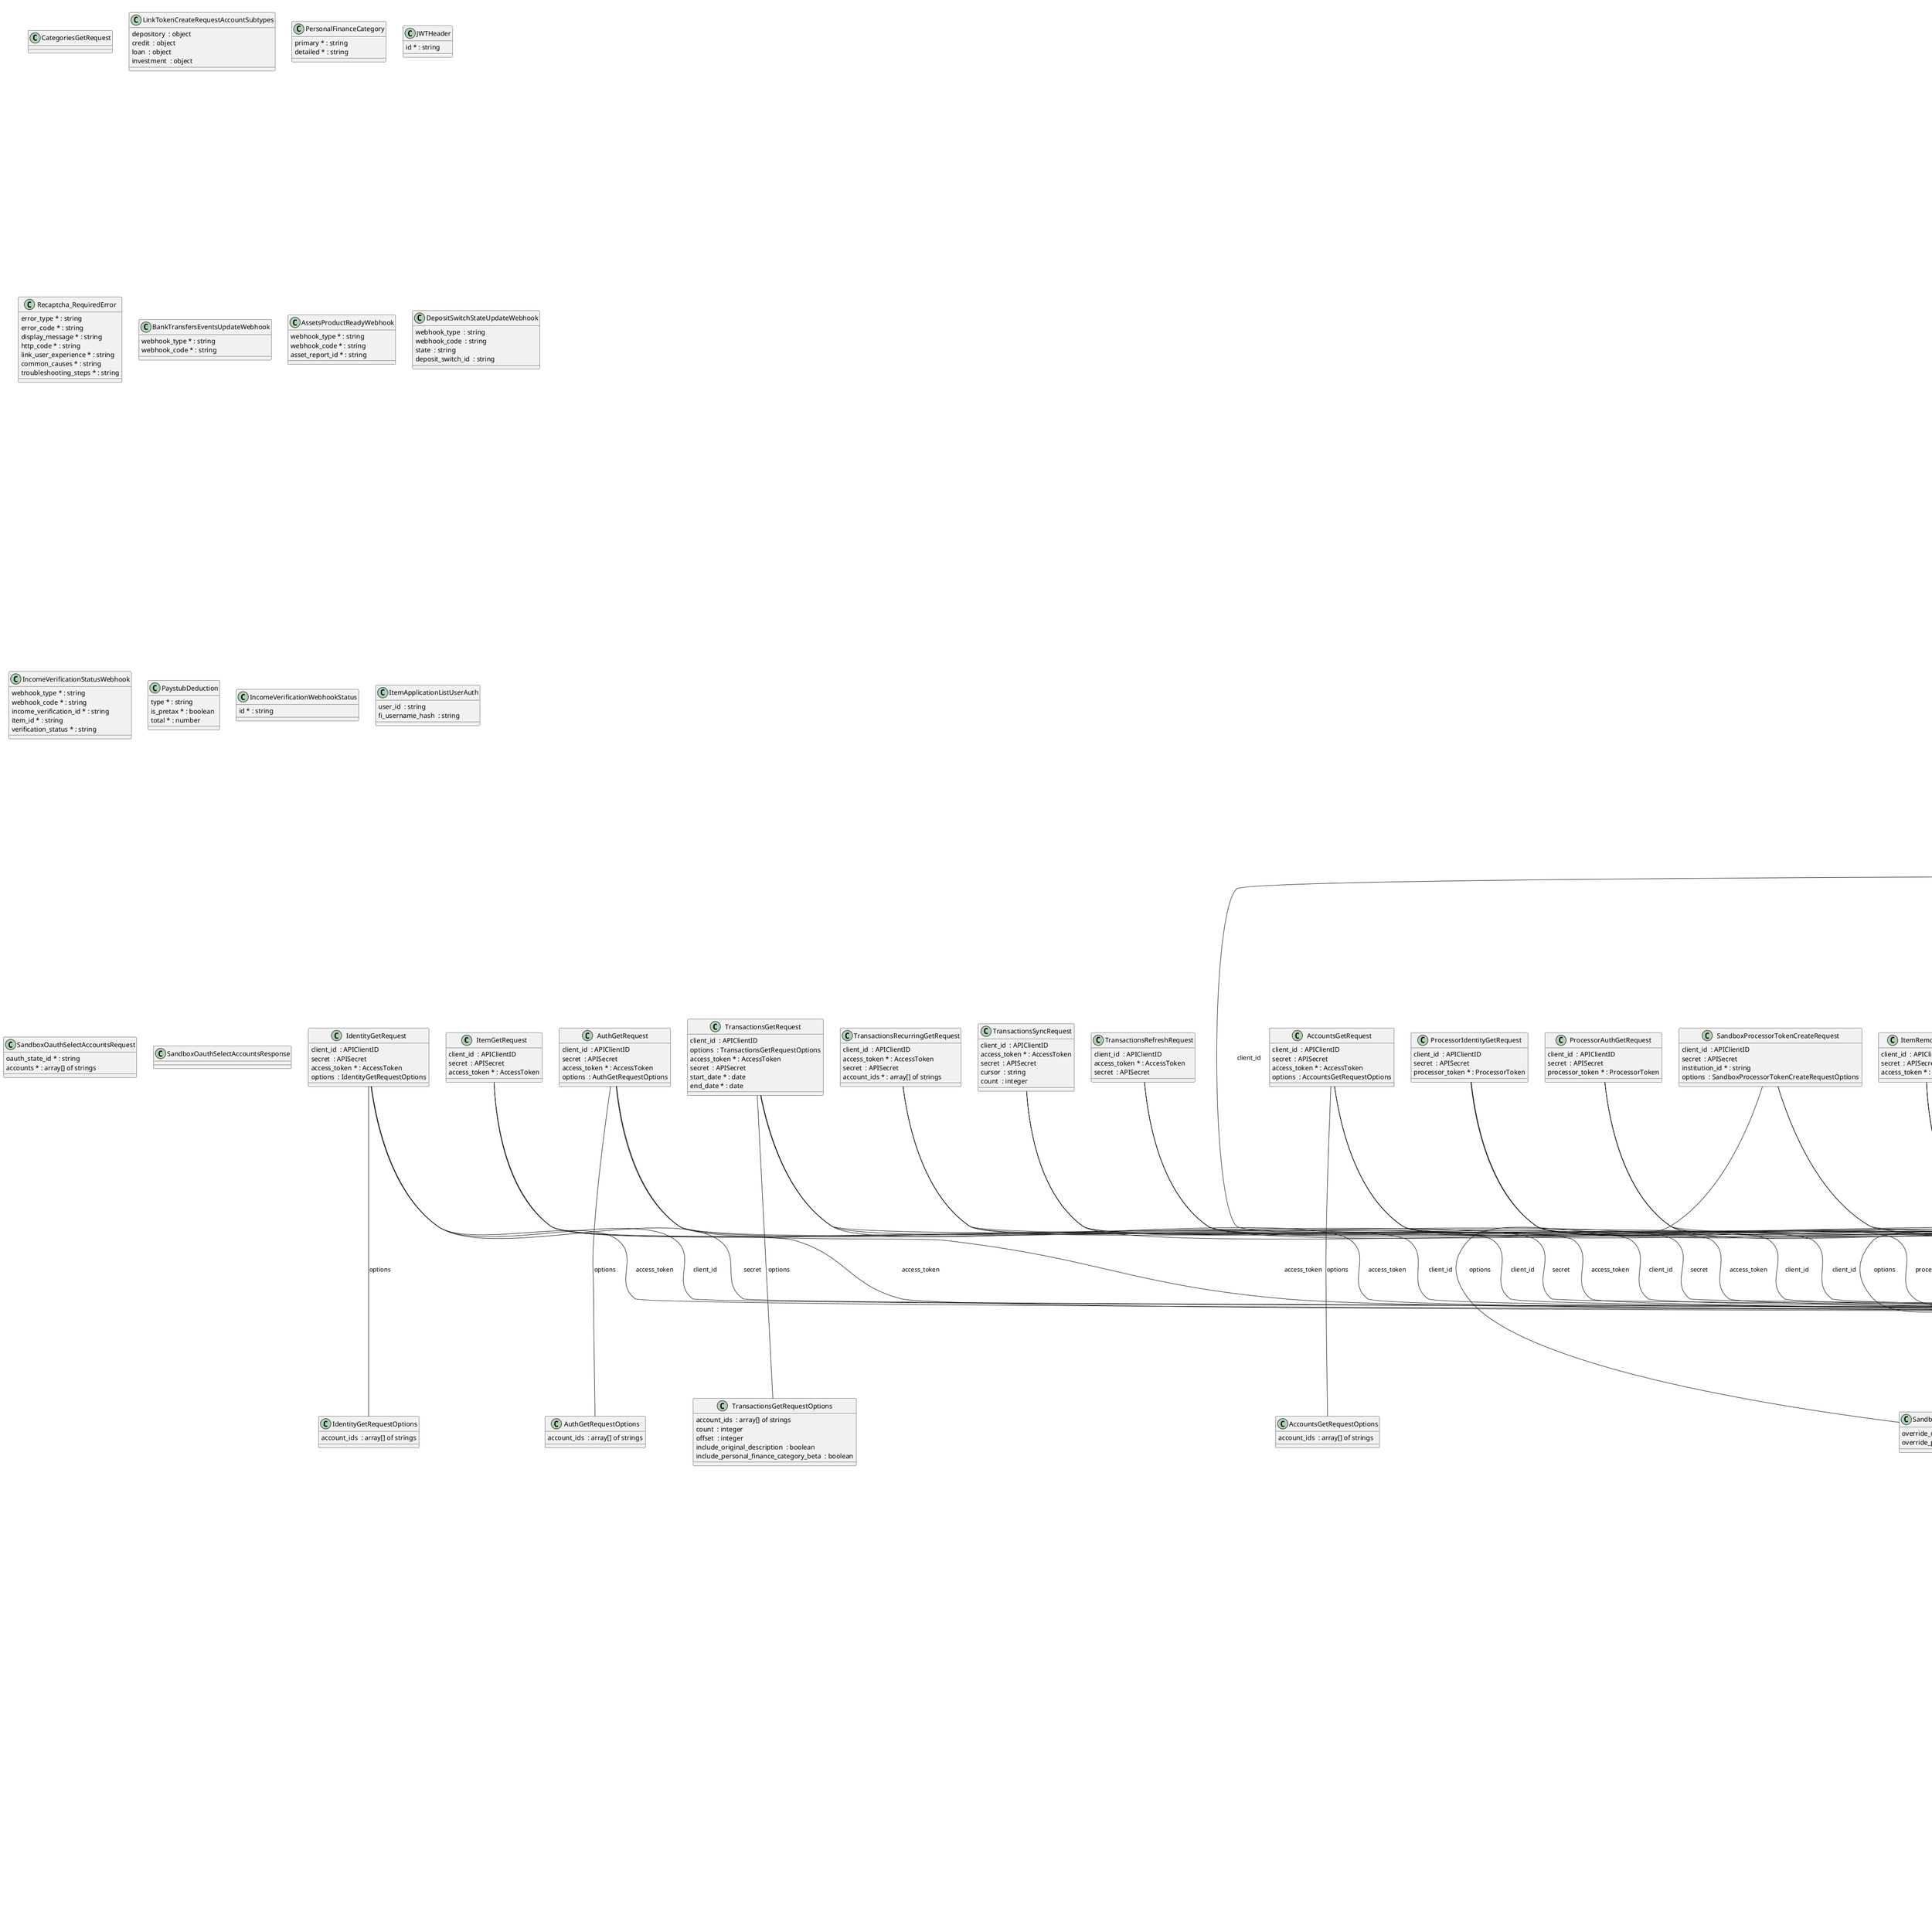 @startuml

class ItemGetRequest {
  client_id  : APIClientID
  secret  : APISecret
  access_token * : AccessToken

}
ItemGetRequest -- APIClientID  :  client_id
ItemGetRequest -- APISecret  :  secret
ItemGetRequest -- AccessToken  :  access_token

class ItemGetResponse {
  item * : Item
  status  : ItemStatusNullable
  request_id * : RequestID

}
ItemGetResponse -- Item  :  item
ItemGetResponse -- ItemStatusNullable  :  status
ItemGetResponse -- RequestID  :  request_id

class AuthGetRequest {
  client_id  : APIClientID
  secret  : APISecret
  access_token * : AccessToken
  options  : AuthGetRequestOptions

}
AuthGetRequest -- APIClientID  :  client_id
AuthGetRequest -- APISecret  :  secret
AuthGetRequest -- AccessToken  :  access_token
AuthGetRequest -- AuthGetRequestOptions  :  options

class AuthGetRequestOptions {
  account_ids  : array[] of strings

}

class AuthGetResponse {
  accounts * : array[] of AccountBase
  numbers * : AuthGetNumbers
  item * : Item
  request_id * : RequestID

}
AuthGetResponse *-- AccountBase  :  accounts
AuthGetResponse -- AuthGetNumbers  :  numbers
AuthGetResponse -- Item  :  item
AuthGetResponse -- RequestID  :  request_id

class AuthGetNumbers {
  ach * : array[] of NumbersACH
  eft * : array[] of NumbersEFT
  international * : array[] of NumbersInternational
  bacs * : array[] of NumbersBACS

}
AuthGetNumbers *-- NumbersACH  :  ach
AuthGetNumbers *-- NumbersEFT  :  eft
AuthGetNumbers *-- NumbersInternational  :  international
AuthGetNumbers *-- NumbersBACS  :  bacs

class TransactionsGetRequest {
  client_id  : APIClientID
  options  : TransactionsGetRequestOptions
  access_token * : AccessToken
  secret  : APISecret
  start_date * : date
  end_date * : date

}
TransactionsGetRequest -- APIClientID  :  client_id
TransactionsGetRequest -- TransactionsGetRequestOptions  :  options
TransactionsGetRequest -- AccessToken  :  access_token
TransactionsGetRequest -- APISecret  :  secret

class TransactionsGetRequestOptions {
  account_ids  : array[] of strings
  count  : integer
  offset  : integer
  include_original_description  : boolean
  include_personal_finance_category_beta  : boolean

}

class TransactionsGetResponse {
  accounts * : array[] of AccountBase
  transactions * : array[] of Transaction
  total_transactions * : integer
  item * : Item
  request_id * : RequestID

}
TransactionsGetResponse *-- AccountBase  :  accounts
TransactionsGetResponse *-- Transaction  :  transactions
TransactionsGetResponse -- Item  :  item
TransactionsGetResponse -- RequestID  :  request_id

class TransactionsRefreshRequest {
  client_id  : APIClientID
  access_token * : AccessToken
  secret  : APISecret

}
TransactionsRefreshRequest -- APIClientID  :  client_id
TransactionsRefreshRequest -- AccessToken  :  access_token
TransactionsRefreshRequest -- APISecret  :  secret

class TransactionsRefreshResponse {
  request_id * : RequestID

}
TransactionsRefreshResponse -- RequestID  :  request_id

class TransactionsRecurringGetRequest {
  client_id  : APIClientID
  access_token * : AccessToken
  secret  : APISecret
  account_ids * : array[] of strings

}
TransactionsRecurringGetRequest -- APIClientID  :  client_id
TransactionsRecurringGetRequest -- AccessToken  :  access_token
TransactionsRecurringGetRequest -- APISecret  :  secret

class TransactionsRecurringGetResponse {
  inflow_streams * : array[] of TransactionStream
  outflow_streams * : array[] of TransactionStream
  request_id * : RequestID

}
TransactionsRecurringGetResponse *-- TransactionStream  :  inflow_streams
TransactionsRecurringGetResponse *-- TransactionStream  :  outflow_streams
TransactionsRecurringGetResponse -- RequestID  :  request_id

class TransactionsSyncRequest {
  client_id  : APIClientID
  access_token * : AccessToken
  secret  : APISecret
  cursor  : string
  count  : integer

}
TransactionsSyncRequest -- APIClientID  :  client_id
TransactionsSyncRequest -- AccessToken  :  access_token
TransactionsSyncRequest -- APISecret  :  secret

class TransactionsSyncResponse {
  added * : array[] of Transaction
  modified * : array[] of Transaction
  removed * : array[] of RemovedTransaction
  next_cursor * : string
  has_more * : boolean
  request_id * : RequestID

}
TransactionsSyncResponse *-- Transaction  :  added
TransactionsSyncResponse *-- Transaction  :  modified
TransactionsSyncResponse *-- RemovedTransaction  :  removed
TransactionsSyncResponse -- RequestID  :  request_id

class InstitutionsGetRequest {
  client_id  : APIClientID
  secret  : APISecret
  count * : integer
  offset * : integer
  country_codes * : array[] of CountryCode
  options  : InstitutionsGetRequestOptions

}
InstitutionsGetRequest -- APIClientID  :  client_id
InstitutionsGetRequest -- APISecret  :  secret
InstitutionsGetRequest *-- CountryCode  :  country_codes
InstitutionsGetRequest -- InstitutionsGetRequestOptions  :  options

class InstitutionsGetRequestOptions {
  products  : array[] of Products
  routing_numbers  : array[] of strings
  oauth  : boolean
  include_optional_metadata  : boolean
  include_auth_metadata  : boolean
  include_payment_initiation_metadata  : boolean

}
InstitutionsGetRequestOptions *-- Products  :  products

class InstitutionsGetResponse {
  institutions * : array[] of Institution
  total * : integer
  request_id * : RequestID

}
InstitutionsGetResponse *-- Institution  :  institutions
InstitutionsGetResponse -- RequestID  :  request_id

class InstitutionsSearchRequest {
  client_id  : APIClientID
  secret  : APISecret
  query * : string
  products * : array[] of Products
  country_codes * : array[] of CountryCode
  options  : InstitutionsSearchRequestOptions

}
InstitutionsSearchRequest -- APIClientID  :  client_id
InstitutionsSearchRequest -- APISecret  :  secret
InstitutionsSearchRequest *-- Products  :  products
InstitutionsSearchRequest *-- CountryCode  :  country_codes
InstitutionsSearchRequest -- InstitutionsSearchRequestOptions  :  options

class InstitutionsSearchRequestOptions {
  oauth  : boolean
  include_optional_metadata  : boolean
  include_auth_metadata  : boolean
  include_payment_initiation_metadata  : boolean
  payment_initiation  : InstitutionsSearchPaymentInitiationOptions

}
InstitutionsSearchRequestOptions -- InstitutionsSearchPaymentInitiationOptions  :  payment_initiation

class InstitutionsSearchPaymentInitiationOptions {
  payment_id  : string

}

class InstitutionsSearchResponse {
  institutions * : array[] of Institution
  request_id * : RequestID

}
InstitutionsSearchResponse *-- Institution  :  institutions
InstitutionsSearchResponse -- RequestID  :  request_id

class InstitutionsGetByIdRequest {
  client_id  : APIClientID
  secret  : APISecret
  institution_id * : string
  country_codes * : array[] of CountryCode
  options  : InstitutionsGetByIdRequestOptions

}
InstitutionsGetByIdRequest -- APIClientID  :  client_id
InstitutionsGetByIdRequest -- APISecret  :  secret
InstitutionsGetByIdRequest *-- CountryCode  :  country_codes
InstitutionsGetByIdRequest -- InstitutionsGetByIdRequestOptions  :  options

class InstitutionsGetByIdRequestOptions {
  include_optional_metadata  : boolean
  include_status  : boolean
  include_auth_metadata  : boolean
  include_payment_initiation_metadata  : boolean

}

class InstitutionsGetByIdResponse {
  institution * : Institution
  request_id * : RequestID

}
InstitutionsGetByIdResponse -- Institution  :  institution
InstitutionsGetByIdResponse -- RequestID  :  request_id

class ItemRemoveRequest {
  client_id  : APIClientID
  secret  : APISecret
  access_token * : AccessToken

}
ItemRemoveRequest -- APIClientID  :  client_id
ItemRemoveRequest -- APISecret  :  secret
ItemRemoveRequest -- AccessToken  :  access_token

class ItemRemoveResponse {
  request_id * : RequestID

}
ItemRemoveResponse -- RequestID  :  request_id

class AccountsGetRequest {
  client_id  : APIClientID
  secret  : APISecret
  access_token * : AccessToken
  options  : AccountsGetRequestOptions

}
AccountsGetRequest -- APIClientID  :  client_id
AccountsGetRequest -- APISecret  :  secret
AccountsGetRequest -- AccessToken  :  access_token
AccountsGetRequest -- AccountsGetRequestOptions  :  options

class AccountsGetRequestOptions {
  account_ids  : array[] of strings

}

class AccountsGetResponse {
  accounts * : array[] of AccountBase
  item * : Item
  request_id * : RequestID

}
AccountsGetResponse *-- AccountBase  :  accounts
AccountsGetResponse -- Item  :  item
AccountsGetResponse -- RequestID  :  request_id

class CategoriesGetRequest {

}

class CategoriesGetResponse {
  categories * : array[] of Category
  request_id * : RequestID

}
CategoriesGetResponse *-- Category  :  categories
CategoriesGetResponse -- RequestID  :  request_id

class SandboxProcessorTokenCreateRequest {
  client_id  : APIClientID
  secret  : APISecret
  institution_id * : string
  options  : SandboxProcessorTokenCreateRequestOptions

}
SandboxProcessorTokenCreateRequest -- APIClientID  :  client_id
SandboxProcessorTokenCreateRequest -- APISecret  :  secret
SandboxProcessorTokenCreateRequest -- SandboxProcessorTokenCreateRequestOptions  :  options

class SandboxProcessorTokenCreateRequestOptions {
  override_username  : SandboxOverrideUsername
  override_password  : SandboxOverridePassword

}
SandboxProcessorTokenCreateRequestOptions -- SandboxOverrideUsername  :  override_username
SandboxProcessorTokenCreateRequestOptions -- SandboxOverridePassword  :  override_password

class SandboxProcessorTokenCreateResponse {
  processor_token * : string
  request_id * : RequestID

}
SandboxProcessorTokenCreateResponse -- RequestID  :  request_id

class SandboxPublicTokenCreateRequest {
  client_id  : APIClientID
  secret  : APISecret
  institution_id * : string
  initial_products * : array[] of Products
  options  : SandboxPublicTokenCreateRequestOptions

}
SandboxPublicTokenCreateRequest -- APIClientID  :  client_id
SandboxPublicTokenCreateRequest -- APISecret  :  secret
SandboxPublicTokenCreateRequest *-- Products  :  initial_products
SandboxPublicTokenCreateRequest -- SandboxPublicTokenCreateRequestOptions  :  options

class SandboxPublicTokenCreateRequestOptions {
  webhook  : string
  override_username  : SandboxOverrideUsername
  override_password  : SandboxOverridePassword
  transactions  : SandboxPublicTokenCreateRequestOptionsTransactions

}
SandboxPublicTokenCreateRequestOptions -- SandboxOverrideUsername  :  override_username
SandboxPublicTokenCreateRequestOptions -- SandboxOverridePassword  :  override_password
SandboxPublicTokenCreateRequestOptions -- SandboxPublicTokenCreateRequestOptionsTransactions  :  transactions

class SandboxPublicTokenCreateRequestOptionsTransactions {
  start_date  : date
  end_date  : date

}

class SandboxPublicTokenCreateResponse {
  public_token * : string
  request_id * : RequestID

}
SandboxPublicTokenCreateResponse -- RequestID  :  request_id

class SandboxItemFireWebhookRequest {
  client_id  : APIClientID
  secret  : APISecret
  access_token * : AccessToken
  webhook_code * : enum

}
SandboxItemFireWebhookRequest -- APIClientID  :  client_id
SandboxItemFireWebhookRequest -- APISecret  :  secret
SandboxItemFireWebhookRequest -- AccessToken  :  access_token

class SandboxItemFireWebhookResponse {
  webhook_fired * : boolean
  request_id * : RequestID

}
SandboxItemFireWebhookResponse -- RequestID  :  request_id

class AccountsBalanceGetRequest {
  access_token * : AccessToken
  secret  : APISecret
  client_id  : APIClientID
  options  : AccountsBalanceGetRequestOptions

}
AccountsBalanceGetRequest -- AccessToken  :  access_token
AccountsBalanceGetRequest -- APISecret  :  secret
AccountsBalanceGetRequest -- APIClientID  :  client_id
AccountsBalanceGetRequest -- AccountsBalanceGetRequestOptions  :  options

class AccountsBalanceGetRequestOptions {
  account_ids  : array[] of strings
  min_last_updated_datetime  : MinLastUpdatedDatetime

}
AccountsBalanceGetRequestOptions -- MinLastUpdatedDatetime  :  min_last_updated_datetime

class IdentityGetRequest {
  client_id  : APIClientID
  secret  : APISecret
  access_token * : AccessToken
  options  : IdentityGetRequestOptions

}
IdentityGetRequest -- APIClientID  :  client_id
IdentityGetRequest -- APISecret  :  secret
IdentityGetRequest -- AccessToken  :  access_token
IdentityGetRequest -- IdentityGetRequestOptions  :  options

class IdentityGetRequestOptions {
  account_ids  : array[] of strings

}

class IdentityGetResponse {
  accounts * : array[] of AccountIdentity
  item * : Item
  request_id * : RequestID

}
IdentityGetResponse *-- AccountIdentity  :  accounts
IdentityGetResponse -- Item  :  item
IdentityGetResponse -- RequestID  :  request_id

class ProcessorAuthGetRequest {
  client_id  : APIClientID
  secret  : APISecret
  processor_token * : ProcessorToken

}
ProcessorAuthGetRequest -- APIClientID  :  client_id
ProcessorAuthGetRequest -- APISecret  :  secret
ProcessorAuthGetRequest -- ProcessorToken  :  processor_token

class ProcessorAuthGetResponse {
  request_id * : RequestID
  numbers * : ProcessorNumber
  account * : AccountBase

}
ProcessorAuthGetResponse -- RequestID  :  request_id
ProcessorAuthGetResponse -- ProcessorNumber  :  numbers
ProcessorAuthGetResponse -- AccountBase  :  account

class ProcessorBankTransferCreateRequest {
  client_id  : APIClientID
  secret  : APISecret
  idempotency_key * : BankTransferIdempotencyKey
  processor_token * : ProcessorToken
  type * : BankTransferType
  network * : BankTransferNetwork
  amount * : BankTransferAmount
  iso_currency_code * : string
  description * : string
  ach_class  : ACHClass
  user * : BankTransferUser
  custom_tag  : string
  metadata  : BankTransferMetadata
  origination_account_id  : string

}
ProcessorBankTransferCreateRequest -- APIClientID  :  client_id
ProcessorBankTransferCreateRequest -- APISecret  :  secret
ProcessorBankTransferCreateRequest -- BankTransferIdempotencyKey  :  idempotency_key
ProcessorBankTransferCreateRequest -- ProcessorToken  :  processor_token
ProcessorBankTransferCreateRequest -- BankTransferType  :  type
ProcessorBankTransferCreateRequest -- BankTransferNetwork  :  network
ProcessorBankTransferCreateRequest -- BankTransferAmount  :  amount
ProcessorBankTransferCreateRequest -- ACHClass  :  ach_class
ProcessorBankTransferCreateRequest -- BankTransferUser  :  user
ProcessorBankTransferCreateRequest -- BankTransferMetadata  :  metadata

class ProcessorBankTransferCreateResponse {
  bank_transfer * : BankTransfer
  request_id * : RequestID

}
ProcessorBankTransferCreateResponse -- BankTransfer  :  bank_transfer
ProcessorBankTransferCreateResponse -- RequestID  :  request_id

class ProcessorNumber {
  ach  : NumbersACHNullable
  eft  : NumbersEFTNullable
  international  : NumbersInternationalNullable
  bacs  : NumbersBACSNullable

}
ProcessorNumber -- NumbersACHNullable  :  ach
ProcessorNumber -- NumbersEFTNullable  :  eft
ProcessorNumber -- NumbersInternationalNullable  :  international
ProcessorNumber -- NumbersBACSNullable  :  bacs

class ProcessorIdentityGetRequest {
  client_id  : APIClientID
  secret  : APISecret
  processor_token * : ProcessorToken

}
ProcessorIdentityGetRequest -- APIClientID  :  client_id
ProcessorIdentityGetRequest -- APISecret  :  secret
ProcessorIdentityGetRequest -- ProcessorToken  :  processor_token

class ProcessorIdentityGetResponse {
  account * : AccountIdentity
  request_id * : RequestID

}
ProcessorIdentityGetResponse -- AccountIdentity  :  account
ProcessorIdentityGetResponse -- RequestID  :  request_id

class ProcessorBalanceGetRequest {
  client_id  : APIClientID
  secret  : APISecret
  processor_token * : ProcessorToken
  options  : ProcessorBalanceGetRequestOptions

}
ProcessorBalanceGetRequest -- APIClientID  :  client_id
ProcessorBalanceGetRequest -- APISecret  :  secret
ProcessorBalanceGetRequest -- ProcessorToken  :  processor_token
ProcessorBalanceGetRequest -- ProcessorBalanceGetRequestOptions  :  options

class ProcessorBalanceGetRequestOptions {
  min_last_updated_datetime  : MinLastUpdatedDatetime

}
ProcessorBalanceGetRequestOptions -- MinLastUpdatedDatetime  :  min_last_updated_datetime

class ProcessorBalanceGetResponse {
  account * : AccountBase
  request_id * : RequestID

}
ProcessorBalanceGetResponse -- AccountBase  :  account
ProcessorBalanceGetResponse -- RequestID  :  request_id

class ItemWebhookUpdateRequest {
  client_id  : APIClientID
  secret  : APISecret
  access_token * : AccessToken
  webhook  : string

}
ItemWebhookUpdateRequest -- APIClientID  :  client_id
ItemWebhookUpdateRequest -- APISecret  :  secret
ItemWebhookUpdateRequest -- AccessToken  :  access_token

class ItemWebhookUpdateResponse {
  item * : Item
  request_id * : RequestID

}
ItemWebhookUpdateResponse -- Item  :  item
ItemWebhookUpdateResponse -- RequestID  :  request_id

class ItemAccessTokenInvalidateRequest {
  client_id  : APIClientID
  secret  : APISecret
  access_token * : AccessToken

}
ItemAccessTokenInvalidateRequest -- APIClientID  :  client_id
ItemAccessTokenInvalidateRequest -- APISecret  :  secret
ItemAccessTokenInvalidateRequest -- AccessToken  :  access_token

class ItemAccessTokenInvalidateResponse {
  new_access_token * : AccessToken
  request_id * : RequestID

}
ItemAccessTokenInvalidateResponse -- AccessToken  :  new_access_token
ItemAccessTokenInvalidateResponse -- RequestID  :  request_id

class WebhookVerificationKeyGetRequest {
  client_id  : APIClientID
  secret  : APISecret
  key_id * : string

}
WebhookVerificationKeyGetRequest -- APIClientID  :  client_id
WebhookVerificationKeyGetRequest -- APISecret  :  secret

class WebhookVerificationKeyGetResponse {
  key * : JWKPublicKey
  request_id * : RequestID

}
WebhookVerificationKeyGetResponse -- JWKPublicKey  :  key
WebhookVerificationKeyGetResponse -- RequestID  :  request_id

class JWKPublicKey {
  alg * : string
  crv * : string
  kid * : string
  kty * : string
  use * : string
  x * : string
  y * : string
  created_at * : integer
  expired_at * : integer

}

class LiabilitiesGetRequest {
  client_id  : APIClientID
  secret  : APISecret
  access_token * : AccessToken
  options  : LiabilitiesGetRequestOptions

}
LiabilitiesGetRequest -- APIClientID  :  client_id
LiabilitiesGetRequest -- APISecret  :  secret
LiabilitiesGetRequest -- AccessToken  :  access_token
LiabilitiesGetRequest -- LiabilitiesGetRequestOptions  :  options

class LiabilitiesGetRequestOptions {
  account_ids  : array[] of strings

}

class LiabilitiesGetResponse {
  accounts * : array[] of AccountBase
  item * : Item
  liabilities * : LiabilitiesObject
  request_id * : RequestID

}
LiabilitiesGetResponse *-- AccountBase  :  accounts
LiabilitiesGetResponse -- Item  :  item
LiabilitiesGetResponse -- LiabilitiesObject  :  liabilities
LiabilitiesGetResponse -- RequestID  :  request_id

class PaymentInitiationRecipientCreateRequest {
  client_id  : APIClientID
  secret  : APISecret
  name * : string
  iban  : string
  bacs  : RecipientBACSNullable
  address  : PaymentInitiationAddress

}
PaymentInitiationRecipientCreateRequest -- APIClientID  :  client_id
PaymentInitiationRecipientCreateRequest -- APISecret  :  secret
PaymentInitiationRecipientCreateRequest -- RecipientBACSNullable  :  bacs
PaymentInitiationRecipientCreateRequest -- PaymentInitiationAddress  :  address

class PaymentInitiationRecipientCreateResponse {
  recipient_id * : string
  request_id * : RequestID

}
PaymentInitiationRecipientCreateResponse -- RequestID  :  request_id

class PaymentInitiationPaymentReverseResponse {
  refund_id * : string
  status * : enum
  request_id * : RequestID

}
PaymentInitiationPaymentReverseResponse -- RequestID  :  request_id

class PaymentInitiationRecipientGetRequest {
  client_id  : APIClientID
  secret  : APISecret
  recipient_id * : string

}
PaymentInitiationRecipientGetRequest -- APIClientID  :  client_id
PaymentInitiationRecipientGetRequest -- APISecret  :  secret

class PaymentInitiationRecipientGetResponse {
  request_id  : RequestID

}
PaymentInitiationRecipientGetResponse -- RequestID  :  request_id
PaymentInitiationRecipient <|-- PaymentInitiationRecipientGetResponse

class PaymentInitiationRecipient {
  recipient_id * : string
  name * : string
  address  : PaymentInitiationAddress
  iban  : string
  bacs  : RecipientBACSNullable
  emi_recipient_id  : string

}
PaymentInitiationRecipient -- PaymentInitiationAddress  :  address
PaymentInitiationRecipient -- RecipientBACSNullable  :  bacs

class PaymentInitiationRecipientListRequest {
  client_id  : APIClientID
  secret  : APISecret

}
PaymentInitiationRecipientListRequest -- APIClientID  :  client_id
PaymentInitiationRecipientListRequest -- APISecret  :  secret

class PaymentInitiationRecipientListResponse {
  recipients * : array[] of PaymentInitiationRecipient
  request_id * : RequestID

}
PaymentInitiationRecipientListResponse *-- PaymentInitiationRecipient  :  recipients
PaymentInitiationRecipientListResponse -- RequestID  :  request_id

class PaymentInitiationPaymentCreateRequest {
  client_id  : APIClientID
  secret  : APISecret
  recipient_id * : string
  reference * : string
  amount * : PaymentAmount
  schedule  : ExternalPaymentScheduleRequest
  options  : ExternalPaymentOptions

}
PaymentInitiationPaymentCreateRequest -- APIClientID  :  client_id
PaymentInitiationPaymentCreateRequest -- APISecret  :  secret
PaymentInitiationPaymentCreateRequest -- PaymentAmount  :  amount
PaymentInitiationPaymentCreateRequest -- ExternalPaymentScheduleRequest  :  schedule
PaymentInitiationPaymentCreateRequest -- ExternalPaymentOptions  :  options

class PaymentInitiationPaymentReverseRequest {
  client_id  : APIClientID
  secret  : APISecret
  payment_id * : string

}
PaymentInitiationPaymentReverseRequest -- APIClientID  :  client_id
PaymentInitiationPaymentReverseRequest -- APISecret  :  secret

class PaymentInitiationPaymentCreateResponse {
  payment_id * : string
  status * : enum
  request_id * : RequestID

}
PaymentInitiationPaymentCreateResponse -- RequestID  :  request_id

class SandboxItemResetLoginRequest {
  client_id  : APIClientID
  secret  : APISecret
  access_token * : AccessToken

}
SandboxItemResetLoginRequest -- APIClientID  :  client_id
SandboxItemResetLoginRequest -- APISecret  :  secret
SandboxItemResetLoginRequest -- AccessToken  :  access_token

class SandboxItemResetLoginResponse {
  reset_login * : boolean
  request_id * : RequestID

}
SandboxItemResetLoginResponse -- RequestID  :  request_id

class SandboxItemSetVerificationStatusRequest {
  client_id  : APIClientID
  secret  : APISecret
  access_token * : AccessToken
  account_id * : string
  verification_status * : enum

}
SandboxItemSetVerificationStatusRequest -- APIClientID  :  client_id
SandboxItemSetVerificationStatusRequest -- APISecret  :  secret
SandboxItemSetVerificationStatusRequest -- AccessToken  :  access_token

class SandboxItemSetVerificationStatusResponse {
  request_id * : RequestID

}
SandboxItemSetVerificationStatusResponse -- RequestID  :  request_id

class ItemPublicTokenExchangeRequest {
  client_id  : APIClientID
  secret  : APISecret
  public_token * : string

}
ItemPublicTokenExchangeRequest -- APIClientID  :  client_id
ItemPublicTokenExchangeRequest -- APISecret  :  secret

class ItemPublicTokenExchangeResponse {
  access_token * : AccessToken
  item_id * : string
  request_id * : RequestID

}
ItemPublicTokenExchangeResponse -- AccessToken  :  access_token
ItemPublicTokenExchangeResponse -- RequestID  :  request_id

class ItemPublicTokenCreateRequest {
  client_id  : APIClientID
  secret  : APISecret
  access_token * : AccessToken

}
ItemPublicTokenCreateRequest -- APIClientID  :  client_id
ItemPublicTokenCreateRequest -- APISecret  :  secret
ItemPublicTokenCreateRequest -- AccessToken  :  access_token

class ItemPublicTokenCreateResponse {
  public_token * : string
  expiration  : date-time
  request_id * : RequestID

}
ItemPublicTokenCreateResponse -- RequestID  :  request_id

class PaymentInitiationPaymentGetRequest {
  client_id  : APIClientID
  secret  : APISecret
  payment_id * : string

}
PaymentInitiationPaymentGetRequest -- APIClientID  :  client_id
PaymentInitiationPaymentGetRequest -- APISecret  :  secret

class PaymentInitiationPaymentGetResponse {
  request_id  : RequestID

}
PaymentInitiationPaymentGetResponse -- RequestID  :  request_id
PaymentInitiationPayment <|-- PaymentInitiationPaymentGetResponse

class PaymentInitiationPayment {
  payment_id * : string
  amount * : PaymentAmount
  status * : PaymentInitiationPaymentStatus
  recipient_id * : string
  reference * : string
  adjusted_reference  : string
  last_status_update * : date-time
  schedule  : ExternalPaymentScheduleGet
  refund_details  : ExternalPaymentRefundDetails
  bacs * : SenderBACSNullable
  iban * : string
  initiated_refunds  : array[] of PaymentInitiationRefund
  wallet_id  : string
  scheme  : PaymentScheme
  adjusted_scheme  : PaymentScheme

}
PaymentInitiationPayment -- PaymentAmount  :  amount
PaymentInitiationPayment -- PaymentInitiationPaymentStatus  :  status
PaymentInitiationPayment -- ExternalPaymentScheduleGet  :  schedule
PaymentInitiationPayment -- ExternalPaymentRefundDetails  :  refund_details
PaymentInitiationPayment -- SenderBACSNullable  :  bacs
PaymentInitiationPayment *-- PaymentInitiationRefund  :  initiated_refunds
PaymentInitiationPayment -- PaymentScheme  :  scheme
PaymentInitiationPayment -- PaymentScheme  :  adjusted_scheme

class PaymentInitiationRefund {
  refund_id * : string
  amount * : PaymentAmount
  status * : enum
  last_status_update * : date-time

}
PaymentInitiationRefund -- PaymentAmount  :  amount

class PaymentInitiationPaymentTokenCreateRequest {
  client_id  : APIClientID
  secret  : APISecret
  payment_id * : string

}
PaymentInitiationPaymentTokenCreateRequest -- APIClientID  :  client_id
PaymentInitiationPaymentTokenCreateRequest -- APISecret  :  secret

class PaymentInitiationPaymentTokenCreateResponse {
  payment_token * : string
  payment_token_expiration_time * : date-time
  request_id * : RequestID

}
PaymentInitiationPaymentTokenCreateResponse -- RequestID  :  request_id

class PaymentInitiationPaymentListRequest {
  client_id  : APIClientID
  secret  : APISecret
  count  : integer
  cursor  : date-time

}
PaymentInitiationPaymentListRequest -- APIClientID  :  client_id
PaymentInitiationPaymentListRequest -- APISecret  :  secret

class PaymentInitiationPaymentListResponse {
  payments * : array[] of PaymentInitiationPayment
  next_cursor * : date-time
  request_id * : RequestID

}
PaymentInitiationPaymentListResponse *-- PaymentInitiationPayment  :  payments
PaymentInitiationPaymentListResponse -- RequestID  :  request_id

class AssetReportCreateRequest {
  client_id  : APIClientID
  secret  : APISecret
  access_tokens * : array[] of AccessToken
  days_requested * : integer
  options  : AssetReportCreateRequestOptions

}
AssetReportCreateRequest -- APIClientID  :  client_id
AssetReportCreateRequest -- APISecret  :  secret
AssetReportCreateRequest *-- AccessToken  :  access_tokens
AssetReportCreateRequest -- AssetReportCreateRequestOptions  :  options

class AssetReportCreateRequestOptions {
  client_report_id  : string
  webhook  : string
  user  : AssetReportUser

}
AssetReportCreateRequestOptions -- AssetReportUser  :  user

class AssetReportCreateResponse {
  asset_report_token * : AssetReportToken
  asset_report_id * : AssetReportId
  request_id * : RequestID

}
AssetReportCreateResponse -- AssetReportToken  :  asset_report_token
AssetReportCreateResponse -- AssetReportId  :  asset_report_id
AssetReportCreateResponse -- RequestID  :  request_id

class AssetReportRefreshRequest {
  client_id  : APIClientID
  secret  : APISecret
  asset_report_token * : AssetReportRefreshAssetReportToken
  days_requested  : integer
  options  : AssetReportRefreshRequestOptions

}
AssetReportRefreshRequest -- APIClientID  :  client_id
AssetReportRefreshRequest -- APISecret  :  secret
AssetReportRefreshRequest -- AssetReportRefreshAssetReportToken  :  asset_report_token
AssetReportRefreshRequest -- AssetReportRefreshRequestOptions  :  options

class AssetReportRefreshRequestOptions {
  client_report_id  : string
  webhook  : string
  user  : AssetReportUser

}
AssetReportRefreshRequestOptions -- AssetReportUser  :  user

class AssetReportRefreshResponse {
  asset_report_id * : AssetReportId
  asset_report_token * : AssetReportToken
  request_id * : RequestID

}
AssetReportRefreshResponse -- AssetReportId  :  asset_report_id
AssetReportRefreshResponse -- AssetReportToken  :  asset_report_token
AssetReportRefreshResponse -- RequestID  :  request_id

class AssetReportRemoveRequest {
  client_id  : APIClientID
  secret  : APISecret
  asset_report_token * : AssetReportToken

}
AssetReportRemoveRequest -- APIClientID  :  client_id
AssetReportRemoveRequest -- APISecret  :  secret
AssetReportRemoveRequest -- AssetReportToken  :  asset_report_token

class AssetReportRemoveResponse {
  removed * : boolean
  request_id * : RequestID

}
AssetReportRemoveResponse -- RequestID  :  request_id

class AssetReportFilterRequest {
  client_id  : APIClientID
  secret  : APISecret
  asset_report_token * : AssetReportToken
  account_ids_to_exclude * : array[] of strings

}
AssetReportFilterRequest -- APIClientID  :  client_id
AssetReportFilterRequest -- APISecret  :  secret
AssetReportFilterRequest -- AssetReportToken  :  asset_report_token

class AssetReportFilterResponse {
  asset_report_token * : AssetReportToken
  asset_report_id * : AssetReportId
  request_id * : RequestID

}
AssetReportFilterResponse -- AssetReportToken  :  asset_report_token
AssetReportFilterResponse -- AssetReportId  :  asset_report_id
AssetReportFilterResponse -- RequestID  :  request_id

class AssetReportGetRequest {
  client_id  : APIClientID
  secret  : APISecret
  asset_report_token * : AssetReportToken
  include_insights  : boolean

}
AssetReportGetRequest -- APIClientID  :  client_id
AssetReportGetRequest -- APISecret  :  secret
AssetReportGetRequest -- AssetReportToken  :  asset_report_token

class AssetReportGetResponse {
  report * : AssetReport
  warnings * : array[] of Warning
  request_id * : RequestID

}
AssetReportGetResponse -- AssetReport  :  report
AssetReportGetResponse *-- Warning  :  warnings
AssetReportGetResponse -- RequestID  :  request_id

class AssetReportPDFGetRequest {
  client_id  : APIClientID
  secret  : APISecret
  asset_report_token * : AssetReportToken

}
AssetReportPDFGetRequest -- APIClientID  :  client_id
AssetReportPDFGetRequest -- APISecret  :  secret
AssetReportPDFGetRequest -- AssetReportToken  :  asset_report_token

class AssetReportAuditCopyCreateRequest {
  client_id  : APIClientID
  secret  : APISecret
  asset_report_token * : AssetReportToken
  auditor_id * : string

}
AssetReportAuditCopyCreateRequest -- APIClientID  :  client_id
AssetReportAuditCopyCreateRequest -- APISecret  :  secret
AssetReportAuditCopyCreateRequest -- AssetReportToken  :  asset_report_token

class AssetReportAuditCopyCreateResponse {
  audit_copy_token * : string
  request_id * : RequestID

}
AssetReportAuditCopyCreateResponse -- RequestID  :  request_id

class AssetReportAuditCopyRemoveRequest {
  client_id  : APIClientID
  secret  : APISecret
  audit_copy_token * : string

}
AssetReportAuditCopyRemoveRequest -- APIClientID  :  client_id
AssetReportAuditCopyRemoveRequest -- APISecret  :  secret

class AssetReportAuditCopyRemoveResponse {
  removed * : boolean
  request_id * : RequestID

}
AssetReportAuditCopyRemoveResponse -- RequestID  :  request_id

class InvestmentsHoldingsGetRequest {
  client_id  : APIClientID
  secret  : APISecret
  access_token * : AccessToken
  options  : InvestmentHoldingsGetRequestOptions

}
InvestmentsHoldingsGetRequest -- APIClientID  :  client_id
InvestmentsHoldingsGetRequest -- APISecret  :  secret
InvestmentsHoldingsGetRequest -- AccessToken  :  access_token
InvestmentsHoldingsGetRequest -- InvestmentHoldingsGetRequestOptions  :  options

class InvestmentHoldingsGetRequestOptions {
  account_ids  : array[] of strings

}

class InvestmentsHoldingsGetResponse {
  accounts * : array[] of AccountBase
  holdings * : array[] of Holding
  securities * : array[] of Security
  item * : Item
  request_id * : RequestID

}
InvestmentsHoldingsGetResponse *-- AccountBase  :  accounts
InvestmentsHoldingsGetResponse *-- Holding  :  holdings
InvestmentsHoldingsGetResponse *-- Security  :  securities
InvestmentsHoldingsGetResponse -- Item  :  item
InvestmentsHoldingsGetResponse -- RequestID  :  request_id

class InvestmentsTransactionsGetRequest {
  client_id  : APIClientID
  secret  : APISecret
  access_token * : AccessToken
  start_date * : date
  end_date * : date
  options  : InvestmentsTransactionsGetRequestOptions

}
InvestmentsTransactionsGetRequest -- APIClientID  :  client_id
InvestmentsTransactionsGetRequest -- APISecret  :  secret
InvestmentsTransactionsGetRequest -- AccessToken  :  access_token
InvestmentsTransactionsGetRequest -- InvestmentsTransactionsGetRequestOptions  :  options

class InvestmentsTransactionsGetRequestOptions {
  account_ids  : array[] of strings
  count  : integer
  offset  : integer

}

class InvestmentsTransactionsGetResponse {
  item * : Item
  accounts * : array[] of AccountBase
  securities * : array[] of Security
  investment_transactions * : array[] of InvestmentTransaction
  total_investment_transactions * : integer
  request_id * : RequestID

}
InvestmentsTransactionsGetResponse -- Item  :  item
InvestmentsTransactionsGetResponse *-- AccountBase  :  accounts
InvestmentsTransactionsGetResponse *-- Security  :  securities
InvestmentsTransactionsGetResponse *-- InvestmentTransaction  :  investment_transactions
InvestmentsTransactionsGetResponse -- RequestID  :  request_id

class ProcessorTokenCreateRequest {
  client_id  : APIClientID
  secret  : APISecret
  access_token * : AccessToken
  account_id * : string
  processor * : enum

}
ProcessorTokenCreateRequest -- APIClientID  :  client_id
ProcessorTokenCreateRequest -- APISecret  :  secret
ProcessorTokenCreateRequest -- AccessToken  :  access_token

class ProcessorTokenCreateResponse {
  processor_token * : string
  request_id * : RequestID

}
ProcessorTokenCreateResponse -- RequestID  :  request_id

class ProcessorStripeBankAccountTokenCreateRequest {
  client_id  : APIClientID
  secret  : APISecret
  access_token * : AccessToken
  account_id * : string

}
ProcessorStripeBankAccountTokenCreateRequest -- APIClientID  :  client_id
ProcessorStripeBankAccountTokenCreateRequest -- APISecret  :  secret
ProcessorStripeBankAccountTokenCreateRequest -- AccessToken  :  access_token

class ProcessorStripeBankAccountTokenCreateResponse {
  stripe_bank_account_token * : string
  request_id * : RequestID

}
ProcessorStripeBankAccountTokenCreateResponse -- RequestID  :  request_id

class ProcessorApexProcessorTokenCreateRequest {
  client_id  : APIClientID
  secret  : APISecret
  access_token * : AccessToken
  account_id * : string

}
ProcessorApexProcessorTokenCreateRequest -- APIClientID  :  client_id
ProcessorApexProcessorTokenCreateRequest -- APISecret  :  secret
ProcessorApexProcessorTokenCreateRequest -- AccessToken  :  access_token

class DepositSwitchCreateRequest {
  client_id  : APIClientID
  secret  : APISecret
  target_access_token * : string
  target_account_id * : string
  country_code  : enum
  options  : DepositSwitchCreateRequestOptions

}
DepositSwitchCreateRequest -- APIClientID  :  client_id
DepositSwitchCreateRequest -- APISecret  :  secret
DepositSwitchCreateRequest -- DepositSwitchCreateRequestOptions  :  options

class DepositSwitchCreateRequestOptions {
  webhook  : string
  transaction_item_access_tokens  : array[] of AccessToken

}
DepositSwitchCreateRequestOptions *-- AccessToken  :  transaction_item_access_tokens

class DepositSwitchCreateResponse {
  deposit_switch_id * : string
  request_id * : RequestID

}
DepositSwitchCreateResponse -- RequestID  :  request_id

class ItemImportRequest {
  client_id  : APIClientID
  secret  : APISecret
  products * : array[] of Products
  user_auth * : ItemImportRequestUserAuth
  options  : ItemImportRequestOptions

}
ItemImportRequest -- APIClientID  :  client_id
ItemImportRequest -- APISecret  :  secret
ItemImportRequest *-- Products  :  products
ItemImportRequest -- ItemImportRequestUserAuth  :  user_auth
ItemImportRequest -- ItemImportRequestOptions  :  options

class ItemImportRequestOptions {
  webhook  : string

}

class ItemImportRequestUserAuth {
  user_id * : string
  auth_token * : string

}

class ItemImportResponse {
  access_token * : AccessToken
  request_id * : RequestID

}
ItemImportResponse -- AccessToken  :  access_token
ItemImportResponse -- RequestID  :  request_id

class DepositSwitchTokenCreateRequest {
  client_id  : APIClientID
  secret  : APISecret
  deposit_switch_id * : string

}
DepositSwitchTokenCreateRequest -- APIClientID  :  client_id
DepositSwitchTokenCreateRequest -- APISecret  :  secret

class DepositSwitchTokenCreateResponse {
  deposit_switch_token * : string
  deposit_switch_token_expiration_time * : string
  request_id * : RequestID

}
DepositSwitchTokenCreateResponse -- RequestID  :  request_id

class LinkTokenGetRequest {
  client_id  : APIClientID
  secret  : APISecret
  link_token * : string

}
LinkTokenGetRequest -- APIClientID  :  client_id
LinkTokenGetRequest -- APISecret  :  secret

class LinkTokenCreateRequest {
  client_id  : APIClientID
  secret  : APISecret
  client_name * : string
  language * : string
  country_codes * : array[] of CountryCode
  user * : LinkTokenCreateRequestUser
  products  : array[] of Products
  webhook  : string
  access_token  : string
  link_customization_name  : string
  redirect_uri  : string
  android_package_name  : string
  account_filters  : LinkTokenAccountFilters
  eu_config  : LinkTokenEUConfig
  institution_id  : string
  payment_initiation  : LinkTokenCreateRequestPaymentInitiation
  deposit_switch  : LinkTokenCreateRequestDepositSwitch
  income_verification  : LinkTokenCreateRequestIncomeVerification
  auth  : LinkTokenCreateRequestAuth
  transfer  : LinkTokenCreateRequestTransfer
  update  : LinkTokenCreateRequestUpdate

}
LinkTokenCreateRequest -- APIClientID  :  client_id
LinkTokenCreateRequest -- APISecret  :  secret
LinkTokenCreateRequest *-- CountryCode  :  country_codes
LinkTokenCreateRequest -- LinkTokenCreateRequestUser  :  user
LinkTokenCreateRequest *-- Products  :  products
LinkTokenCreateRequest -- LinkTokenAccountFilters  :  account_filters
LinkTokenCreateRequest -- LinkTokenEUConfig  :  eu_config
LinkTokenCreateRequest -- LinkTokenCreateRequestPaymentInitiation  :  payment_initiation
LinkTokenCreateRequest -- LinkTokenCreateRequestDepositSwitch  :  deposit_switch
LinkTokenCreateRequest -- LinkTokenCreateRequestIncomeVerification  :  income_verification
LinkTokenCreateRequest -- LinkTokenCreateRequestAuth  :  auth
LinkTokenCreateRequest -- LinkTokenCreateRequestTransfer  :  transfer
LinkTokenCreateRequest -- LinkTokenCreateRequestUpdate  :  update

class LinkTokenAccountFilters {
  depository  : DepositoryFilter
  credit  : CreditFilter
  loan  : LoanFilter
  investment  : InvestmentFilter

}
LinkTokenAccountFilters -- DepositoryFilter  :  depository
LinkTokenAccountFilters -- CreditFilter  :  credit
LinkTokenAccountFilters -- LoanFilter  :  loan
LinkTokenAccountFilters -- InvestmentFilter  :  investment

class LinkTokenEUConfig {
  headless  : boolean

}

class LinkTokenCreateRequestPaymentInitiation {
  payment_id * : string

}

class LinkTokenCreateRequestDepositSwitch {
  deposit_switch_id * : string

}

class LinkTokenCreateRequestTransfer {
  intent_id  : string

}

class LinkTokenCreateRequestAuth {
  flow_type * : enum

}

class LinkTokenCreateRequestUser {
  client_user_id * : string
  legal_name  : string
  phone_number  : string
  phone_number_verified_time  : date-time
  email_address  : string
  email_address_verified_time  : date-time
  ssn  : string
  date_of_birth  : date

}

class LinkTokenCreateRequestUpdate {
  account_selection_enabled  : boolean

}

class LinkTokenCreateRequestAccountSubtypes {
  depository  : object
  credit  : object
  loan  : object
  investment  : object

}

class LinkTokenGetResponse {
  link_token * : string
  created_at * : date-time
  expiration * : date-time
  metadata * : LinkTokenGetMetadataResponse
  request_id * : RequestID

}
LinkTokenGetResponse -- LinkTokenGetMetadataResponse  :  metadata
LinkTokenGetResponse -- RequestID  :  request_id

class LinkTokenGetMetadataResponse {
  initial_products * : array[] of Products
  webhook * : string
  country_codes * : array[] of CountryCode
  language * : string
  account_filters  : AccountFiltersResponse
  redirect_uri * : string
  client_name * : string

}
LinkTokenGetMetadataResponse *-- Products  :  initial_products
LinkTokenGetMetadataResponse *-- CountryCode  :  country_codes
LinkTokenGetMetadataResponse -- AccountFiltersResponse  :  account_filters

class LinkTokenCreateResponse {
  link_token * : string
  expiration * : date-time
  request_id * : RequestID

}
LinkTokenCreateResponse -- RequestID  :  request_id

class Item {
  item_id * : string
  institution_id  : string
  webhook * : string
  error * : Error
  available_products * : array[] of Products
  billed_products * : array[] of Products
  products  : array[] of Products
  consent_expiration_time * : date-time
  update_type * : enum

}
Item -- Error  :  error
Item *-- Products  :  available_products
Item *-- Products  :  billed_products
Item *-- Products  :  products

class PlaidError {

}
Error <|-- PlaidError

class Error {
  error_type * : enum
  error_code * : string
  error_message * : string
  display_message * : string
  request_id  : string
  causes  : array[] of 
  status  : number
  documentation_url  : string
  suggested_action  : string

}

class ItemStatusNullable {

}
ItemStatus <|-- ItemStatusNullable

class ItemStatusTransactions {
  last_successful_update  : date-time
  last_failed_update  : date-time

}

class ItemStatusInvestments {
  last_successful_update  : date-time
  last_failed_update  : date-time

}

class ItemStatusLastWebhook {
  sent_at  : date-time
  code_sent  : string

}

class ItemStatus {
  investments  : ItemStatusInvestments
  transactions  : ItemStatusTransactions
  last_webhook  : ItemStatusLastWebhook

}
ItemStatus -- ItemStatusInvestments  :  investments
ItemStatus -- ItemStatusTransactions  :  transactions
ItemStatus -- ItemStatusLastWebhook  :  last_webhook

class AccountBase {
  account_id * : string
  balances * : AccountBalance
  mask * : string
  name * : string
  official_name * : string
  type * : AccountType
  subtype * : AccountSubtype
  verification_status  : enum

}
AccountBase -- AccountBalance  :  balances
AccountBase -- AccountType  :  type
AccountBase -- AccountSubtype  :  subtype

class AccountBalance {
  available * : number
  current * : number
  limit * : number
  iso_currency_code * : string
  unofficial_currency_code * : string
  last_updated_datetime  : date-time

}

class NumbersACH {
  account_id * : string
  account * : string
  routing * : string
  wire_routing * : string

}

class NumbersACHNullable {

}
NumbersACH <|-- NumbersACHNullable

class NumbersEFT {
  account_id * : string
  account * : string
  institution * : string
  branch * : string

}

class NumbersEFTNullable {

}
NumbersEFT <|-- NumbersEFTNullable

class NumbersInternational {
  account_id * : string
  iban * : string
  bic * : string

}

class NumbersInternationalNullable {

}
NumbersInternational <|-- NumbersInternationalNullable

class NumbersBACS {
  account_id * : string
  account * : string
  sort_code * : string

}

class NumbersBACSNullable {

}
NumbersBACS <|-- NumbersBACSNullable

class RecipientBACS {
  account  : string
  sort_code  : string

}

class RecipientBACSNullable {

}
RecipientBACS <|-- RecipientBACSNullable

class SenderBACSNullable {

}
RecipientBACS <|-- SenderBACSNullable

class PaymentInitiationOptionalRestrictionBacs {

}
RecipientBACS <|-- PaymentInitiationOptionalRestrictionBacs

class RemovedTransaction {
  transaction_id  : string

}

class TransactionBase {
  transaction_type  : enum
  pending_transaction_id  : string
  category_id  : string
  category  : array[] of strings
  location  : Location
  payment_meta  : PaymentMeta
  account_owner  : string
  name  : string
  original_description  : string
  account_id * : string
  amount * : number
  iso_currency_code * : string
  unofficial_currency_code * : string
  date * : date
  pending * : boolean
  transaction_id * : string
  merchant_name  : string
  check_number  : string

}
TransactionBase -- Location  :  location
TransactionBase -- PaymentMeta  :  payment_meta

class Transaction {
  payment_channel * : enum
  authorized_date * : date
  authorized_datetime * : date-time
  datetime * : date-time
  transaction_code * : TransactionCode
  personal_finance_category  : undefined

}
Transaction -- TransactionCode  :  transaction_code
TransactionBase <|-- Transaction

class Location {
  address * : string
  city * : string
  region * : string
  postal_code * : string
  country * : string
  lat * : number
  lon * : number
  store_number * : string

}

class TransactionStream {
  account_id * : string
  stream_id * : string
  category_id * : string
  category * : array[] of strings
  description * : string
  first_date * : date
  last_date * : date
  frequency * : RecurringTransactionFrequency
  transaction_ids * : array[] of strings
  average_amount * : TransactionStreamAmount
  is_active * : boolean

}
TransactionStream -- RecurringTransactionFrequency  :  frequency
TransactionStream -- TransactionStreamAmount  :  average_amount

class TransactionStreamAmount {
  amount  : number
  iso_currency_code  : string
  unofficial_currency_code  : string

}

class Institution {
  institution_id * : string
  name * : string
  products * : array[] of Products
  country_codes * : array[] of CountryCode
  url  : string
  primary_color  : string
  logo  : string
  routing_numbers * : array[] of strings
  oauth * : boolean
  status  : InstitutionStatus
  payment_initiation_metadata  : PaymentInitiationMetadata
  auth_metadata  : AuthMetadata

}
Institution *-- Products  :  products
Institution *-- CountryCode  :  country_codes
Institution -- InstitutionStatus  :  status
Institution -- PaymentInitiationMetadata  :  payment_initiation_metadata
Institution -- AuthMetadata  :  auth_metadata

class InstitutionStatus {
  item_logins * : ProductStatus
  transactions_updates * : ProductStatus
  auth * : ProductStatus
  identity * : ProductStatus
  investments_updates * : ProductStatus
  liabilities_updates  : ProductStatus
  liabilities  : ProductStatus
  investments  : ProductStatus
  health_incidents  : array[] of HealthIncident

}
InstitutionStatus -- ProductStatus  :  item_logins
InstitutionStatus -- ProductStatus  :  transactions_updates
InstitutionStatus -- ProductStatus  :  auth
InstitutionStatus -- ProductStatus  :  identity
InstitutionStatus -- ProductStatus  :  investments_updates
InstitutionStatus -- ProductStatus  :  liabilities_updates
InstitutionStatus -- ProductStatus  :  liabilities
InstitutionStatus -- ProductStatus  :  investments
InstitutionStatus *-- HealthIncident  :  health_incidents

class PaymentMeta {
  reference_number * : string
  ppd_id * : string
  payee * : string
  by_order_of * : string
  payer * : string
  payment_method * : string
  payment_processor * : string
  reason * : string

}

class Category {
  category_id * : string
  group * : string
  hierarchy * : array[] of strings

}

class PersonalFinanceCategory {
  primary * : string
  detailed * : string

}

class TransactionsRemovedWebhook {
  webhook_type * : string
  webhook_code * : string
  error  : PlaidError
  removed_transactions * : array[] of strings
  item_id * : ItemId

}
TransactionsRemovedWebhook -- PlaidError  :  error
TransactionsRemovedWebhook -- ItemId  :  item_id

class DefaultUpdateWebhook {
  webhook_type * : string
  webhook_code * : string
  error  : PlaidError
  new_transactions * : number
  item_id * : string

}
DefaultUpdateWebhook -- PlaidError  :  error

class HistoricalUpdateWebhook {
  webhook_type * : string
  webhook_code * : string
  error  : PlaidError
  new_transactions * : number
  item_id * : ItemId

}
HistoricalUpdateWebhook -- PlaidError  :  error
HistoricalUpdateWebhook -- ItemId  :  item_id

class InitialUpdateWebhook {
  webhook_type * : string
  webhook_code * : string
  error  : string
  new_transactions * : number
  item_id * : ItemId

}
InitialUpdateWebhook -- ItemId  :  item_id

class PhoneNumber {
  data * : string
  primary * : boolean
  type * : enum

}

class Email {
  data * : string
  primary * : boolean
  type * : enum

}

class Address {
  data * : AddressData
  primary  : boolean

}
Address -- AddressData  :  data

class AddressNullable {

}
Address <|-- AddressNullable

class AddressDataNullable {

}
AddressData <|-- AddressDataNullable

class AddressData {
  city * : string
  region * : string
  street * : string
  postal_code * : string
  country * : string

}

class HistoricalBalance {
  date * : date
  current * : number
  iso_currency_code * : string
  unofficial_currency_code * : string

}

class Owner {
  names * : array[] of strings
  phone_numbers * : array[] of PhoneNumber
  emails * : array[] of Email
  addresses * : array[] of Address

}
Owner *-- PhoneNumber  :  phone_numbers
Owner *-- Email  :  emails
Owner *-- Address  :  addresses

class OwnerOverride {
  names * : array[] of strings
  phone_numbers * : array[] of PhoneNumber
  emails * : array[] of Email
  addresses * : array[] of Address

}
OwnerOverride *-- PhoneNumber  :  phone_numbers
OwnerOverride *-- Email  :  emails
OwnerOverride *-- Address  :  addresses

class LiabilitiesObject {
  credit * : array[] of CreditCardLiability
  mortgage * : array[] of MortgageLiability
  student * : array[] of StudentLoan

}
LiabilitiesObject *-- CreditCardLiability  :  credit
LiabilitiesObject *-- MortgageLiability  :  mortgage
LiabilitiesObject *-- StudentLoan  :  student

class StudentLoan {
  account_id * : string
  account_number * : string
  disbursement_dates * : array[] of strings
  expected_payoff_date * : date
  guarantor * : string
  interest_rate_percentage * : number
  is_overdue * : boolean
  last_payment_amount * : number
  last_payment_date * : date
  last_statement_issue_date * : date
  loan_name * : string
  loan_status * : StudentLoanStatus
  minimum_payment_amount * : number
  next_payment_due_date * : date
  origination_date * : date
  origination_principal_amount * : number
  outstanding_interest_amount * : number
  payment_reference_number * : string
  pslf_status * : PSLFStatus
  repayment_plan * : StudentRepaymentPlan
  sequence_number * : string
  servicer_address * : ServicerAddressData
  ytd_interest_paid * : number
  ytd_principal_paid * : number

}
StudentLoan -- StudentLoanStatus  :  loan_status
StudentLoan -- PSLFStatus  :  pslf_status
StudentLoan -- StudentRepaymentPlan  :  repayment_plan
StudentLoan -- ServicerAddressData  :  servicer_address

class CreditCardLiability {
  account_id * : string
  aprs * : array[] of APR
  is_overdue * : boolean
  last_payment_amount * : number
  last_payment_date * : date
  last_statement_issue_date * : date
  last_statement_balance * : number
  minimum_payment_amount * : number
  next_payment_due_date * : date

}
CreditCardLiability *-- APR  :  aprs

class MortgageLiability {
  account_id * : string
  account_number * : string
  current_late_fee * : number
  escrow_balance * : number
  has_pmi * : boolean
  has_prepayment_penalty * : boolean
  interest_rate * : MortgageInterestRate
  last_payment_amount * : number
  last_payment_date * : date
  loan_type_description * : string
  loan_term * : string
  maturity_date * : date
  next_monthly_payment * : number
  next_payment_due_date * : date
  origination_date * : date
  origination_principal_amount * : number
  past_due_amount * : number
  property_address * : MortgagePropertyAddress
  ytd_interest_paid * : number
  ytd_principal_paid * : number

}
MortgageLiability -- MortgageInterestRate  :  interest_rate
MortgageLiability -- MortgagePropertyAddress  :  property_address

class MortgageInterestRate {
  percentage * : number
  type * : string

}

class MortgagePropertyAddress {
  city * : string
  country * : string
  postal_code * : string
  region * : string
  street * : string

}

class StudentLoanStatus {
  end_date * : date
  type * : enum

}

class StudentRepaymentPlan {
  description * : string
  type * : enum

}

class PSLFStatus {
  estimated_eligibility_date * : date
  payments_made * : number
  payments_remaining * : number

}

class ServicerAddressData {
  city * : string
  region * : string
  street * : string
  postal_code * : string
  country * : string

}

class APR {
  apr_percentage * : number
  apr_type * : enum
  balance_subject_to_apr * : number
  interest_charge_amount * : number

}

class AuthMetadata {
  supported_methods * : AuthSupportedMethods

}
AuthMetadata -- AuthSupportedMethods  :  supported_methods

class AuthSupportedMethods {
  instant_auth * : boolean
  instant_match * : boolean
  automated_micro_deposits * : boolean

}

class PaymentInitiationMetadata {
  supports_international_payments * : boolean
  maximum_payment_amount * : object
  supports_refund_details * : boolean
  standing_order_metadata * : PaymentInitiationStandingOrderMetadata

}
PaymentInitiationMetadata -- PaymentInitiationStandingOrderMetadata  :  standing_order_metadata

class PaymentInitiationStandingOrderMetadata {
  supports_standing_order_end_date * : boolean
  supports_standing_order_negative_execution_days * : boolean
  valid_standing_order_intervals * : array[] of PaymentScheduleInterval

}
PaymentInitiationStandingOrderMetadata *-- PaymentScheduleInterval  :  valid_standing_order_intervals

class PaymentInitiationAddress {
  street * : array[] of strings
  city * : string
  postal_code * : string
  country * : string

}

class ExternalPaymentScheduleBase {
  interval  : PaymentScheduleInterval
  interval_execution_day  : integer
  start_date  : date
  end_date  : date
  adjusted_start_date  : date

}
ExternalPaymentScheduleBase -- PaymentScheduleInterval  :  interval

class ExternalPaymentScheduleRequest {

}
ExternalPaymentScheduleBase <|-- ExternalPaymentScheduleRequest

class ExternalPaymentOptions {
  request_refund_details  : boolean
  iban  : string
  bacs  : PaymentInitiationOptionalRestrictionBacs
  wallet_id  : string
  scheme  : PaymentScheme
  scheme_automatic_downgrade  : boolean

}
ExternalPaymentOptions -- PaymentInitiationOptionalRestrictionBacs  :  bacs
ExternalPaymentOptions -- PaymentScheme  :  scheme

class ExternalPaymentRefundDetails {
  name * : string
  iban * : string
  bacs * : RecipientBACSNullable

}
ExternalPaymentRefundDetails -- RecipientBACSNullable  :  bacs

class ExternalPaymentScheduleGet {

}
ExternalPaymentScheduleBase <|-- ExternalPaymentScheduleGet

class ProductStatus {
  status * : enum
  last_status_change * : date-time
  breakdown * : ProductStatusBreakdown

}
ProductStatus -- ProductStatusBreakdown  :  breakdown

class ProductStatusBreakdown {
  success * : number
  error_plaid * : number
  error_institution * : number
  refresh_interval  : enum

}

class UserCustomPassword {
  version  : string
  seed * : string
  override_accounts * : array[] of OverrideAccounts
  mfa * : MFA
  recaptcha * : string
  force_error * : string

}
UserCustomPassword *-- OverrideAccounts  :  override_accounts
UserCustomPassword -- MFA  :  mfa

class MFA {
  type * : string
  question_rounds * : number
  questions_per_round * : number
  selection_rounds * : number
  selections_per_question * : number

}

class OverrideAccounts {
  type * : OverrideAccountType
  subtype * : AccountSubtype
  starting_balance * : number
  force_available_balance * : number
  currency * : string
  meta * : Meta
  numbers * : Numbers
  transactions * : array[] of TransactionOverride
  holdings  : HoldingsOverride
  investment_transactions  : Investments_TransactionsOverride
  identity * : OwnerOverride
  liability * : LiabilityOverride
  inflow_model * : InflowModel
  income  : IncomeOverride

}
OverrideAccounts -- OverrideAccountType  :  type
OverrideAccounts -- AccountSubtype  :  subtype
OverrideAccounts -- Meta  :  meta
OverrideAccounts -- Numbers  :  numbers
OverrideAccounts *-- TransactionOverride  :  transactions
OverrideAccounts -- HoldingsOverride  :  holdings
OverrideAccounts -- Investments_TransactionsOverride  :  investment_transactions
OverrideAccounts -- OwnerOverride  :  identity
OverrideAccounts -- LiabilityOverride  :  liability
OverrideAccounts -- InflowModel  :  inflow_model
OverrideAccounts -- IncomeOverride  :  income

class Meta {
  name * : string
  official_name * : string
  limit * : number

}

class Numbers {
  account  : string
  ach_routing  : string
  ach_wire_routing  : string
  eft_institution  : string
  eft_branch  : string
  international_bic  : string
  international_iban  : string
  bacs_sort_code  : string

}

class TransactionOverride {
  date_transacted * : date
  date_posted * : date
  amount * : number
  description * : string
  currency  : string

}

class SecurityOverride {
  isin  : string
  cusip  : string
  sedol  : string
  name  : string
  ticker_symbol  : string
  currency  : string

}

class HoldingsOverride {
  institution_price * : number
  institution_price_as_of  : date
  cost_basis  : number
  quantity * : number
  currency * : string
  security * : SecurityOverride

}
HoldingsOverride -- SecurityOverride  :  security

class Investments_TransactionsOverride {
  date * : date
  name * : string
  quantity * : number
  price * : number
  fees  : number
  type * : string
  currency * : string
  security  : SecurityOverride

}
Investments_TransactionsOverride -- SecurityOverride  :  security

class LiabilityOverride {
  type * : string
  purchase_apr * : number
  cash_apr * : number
  balance_transfer_apr * : number
  special_apr * : number
  last_payment_amount * : number
  minimum_payment_amount * : number
  is_overdue * : boolean
  origination_date * : date
  principal * : number
  nominal_apr * : number
  interest_capitalization_grace_period_months * : number
  repayment_model * : StudentLoanRepaymentModel
  expected_payoff_date * : date
  guarantor * : string
  is_federal * : boolean
  loan_name * : string
  loan_status * : StudentLoanStatus
  payment_reference_number * : string
  pslf_status * : PSLFStatus
  repayment_plan_description * : string
  repayment_plan_type * : string
  sequence_number * : string
  servicer_address * : Address

}
LiabilityOverride -- StudentLoanRepaymentModel  :  repayment_model
LiabilityOverride -- StudentLoanStatus  :  loan_status
LiabilityOverride -- PSLFStatus  :  pslf_status
LiabilityOverride -- Address  :  servicer_address

class StudentLoanRepaymentModel {
  type * : string
  non_repayment_months * : number
  repayment_months * : number

}

class InflowModel {
  type * : string
  income_amount * : number
  payment_day_of_month * : number
  transaction_name * : string
  statement_day_of_month * : string

}

class IncomeOverride {
  paystubs  : array[] of PaystubOverride

}
IncomeOverride *-- PaystubOverride  :  paystubs

class PaystubOverride {
  employer  : object
  employee  : object
  income_breakdown  : array[] of IncomeBreakdown
  pay_period_details  : PayPeriodDetails

}
PaystubOverride *-- IncomeBreakdown  :  income_breakdown
PaystubOverride -- PayPeriodDetails  :  pay_period_details

class AutomaticallyVerifiedWebhook {
  webhook_type * : string
  webhook_code * : string
  account_id * : string
  item_id * : ItemId

}
AutomaticallyVerifiedWebhook -- ItemId  :  item_id

class JWTHeader {
  id * : string

}

class VerificationExpiredWebhook {
  webhook_type * : string
  webhook_code * : string
  item_id * : ItemId
  account_id * : string

}
VerificationExpiredWebhook -- ItemId  :  item_id

class WebhookUpdateAcknowledgedWebhook {
  webhook_type * : string
  webhook_code * : string
  item_id * : ItemId
  new_webhook_url * : string
  error  : PlaidError

}
WebhookUpdateAcknowledgedWebhook -- ItemId  :  item_id
WebhookUpdateAcknowledgedWebhook -- PlaidError  :  error

class PendingExpirationWebhook {
  webhook_type * : string
  webhook_code * : string
  item_id * : ItemId
  consent_expiration_time * : date-time

}
PendingExpirationWebhook -- ItemId  :  item_id

class ItemErrorWebhook {
  webhook_type * : string
  webhook_code * : string
  item_id * : ItemId
  error * : PlaidError

}
ItemErrorWebhook -- ItemId  :  item_id
ItemErrorWebhook -- PlaidError  :  error

class ItemProductReadyWebhook {
  webhook_type * : string
  webhook_code * : string
  item_id * : ItemId
  error  : PlaidError

}
ItemProductReadyWebhook -- ItemId  :  item_id
ItemProductReadyWebhook -- PlaidError  :  error

class Recaptcha_RequiredError {
  error_type * : string
  error_code * : string
  display_message * : string
  http_code * : string
  link_user_experience * : string
  common_causes * : string
  troubleshooting_steps * : string

}

class BankTransfersEventsUpdateWebhook {
  webhook_type * : string
  webhook_code * : string

}

class InvestmentsDefaultUpdateWebhook {
  webhook_type * : string
  webhook_code * : string
  item_id * : ItemId
  error  : PlaidError
  new_investments_transactions * : number
  canceled_investments_transactions * : number

}
InvestmentsDefaultUpdateWebhook -- ItemId  :  item_id
InvestmentsDefaultUpdateWebhook -- PlaidError  :  error

class HoldingsDefaultUpdateWebhook {
  webhook_type * : string
  webhook_code * : string
  item_id * : ItemId
  error  : PlaidError
  new_holdings * : number
  updated_holdings * : number

}
HoldingsDefaultUpdateWebhook -- ItemId  :  item_id
HoldingsDefaultUpdateWebhook -- PlaidError  :  error

class LiabilitiesDefaultUpdateWebhook {
  webhook_type * : string
  webhook_code * : string
  item_id * : ItemId
  error * : PlaidError
  account_ids_with_new_liabilities * : array[] of strings
  account_ids_with_updated_liabilities * : object

}
LiabilitiesDefaultUpdateWebhook -- ItemId  :  item_id
LiabilitiesDefaultUpdateWebhook -- PlaidError  :  error

class AssetsProductReadyWebhook {
  webhook_type * : string
  webhook_code * : string
  asset_report_id * : string

}

class AssetsErrorWebhook {
  webhook_type * : string
  webhook_code * : string
  error * : PlaidError
  asset_report_id * : string

}
AssetsErrorWebhook -- PlaidError  :  error

class Cause {
  item_id * : ItemId
  error * : PlaidError

}
Cause -- ItemId  :  item_id
Cause -- PlaidError  :  error

class Warning {
  warning_type * : string
  warning_code * : enum
  cause * : Cause

}
Warning -- Cause  :  cause

class PaymentAmount {
  currency * : enum
  value * : number

}

class AssetReportUser {
  client_user_id  : string
  first_name  : string
  middle_name  : string
  last_name  : string
  ssn  : string
  phone_number  : string
  email  : string

}

class StandaloneCurrencyCodeList {
  iso_currency_code * : string
  unofficial_currency_code * : UnofficialCurrencyCodeList

}
StandaloneCurrencyCodeList -- UnofficialCurrencyCodeList  :  unofficial_currency_code

class UnofficialCurrencyCodeList {
  ADA * : string
  BAT * : string
  BCH * : string
  BNB * : string
  BTC * : string
  BTG * : string
  BSV  : string
  CNH * : string
  DASH * : string
  DOGE * : string
  ETC * : string
  ETH * : string
  GBX * : string
  LSK * : string
  NEO * : string
  OMG * : string
  QTUM * : string
  USDT * : string
  XLM * : string
  XMR * : string
  XRP * : string
  ZEC * : string
  ZRX * : string

}

class StandaloneAccountType {
  depository * : DepositoryAccount
  credit * : CreditAccount
  loan * : LoanAccount
  investment * : InvestmentAccountSubtype
  other * : string

}
StandaloneAccountType -- DepositoryAccount  :  depository
StandaloneAccountType -- CreditAccount  :  credit
StandaloneAccountType -- LoanAccount  :  loan
StandaloneAccountType -- InvestmentAccountSubtype  :  investment

class DepositoryAccount {
  checking * : string
  savings * : string
  hsa * : string
  cd * : string
  money market * : string
  paypal * : string
  prepaid * : string
  cash management * : string
  ebt * : string

}

class CreditAccount {
  credit card * : string
  paypal * : string

}

class LoanAccount {
  auto * : string
  business * : string
  commercial * : string
  construction * : string
  consumer * : string
  home equity * : string
  loan * : string
  mortgage * : string
  overdraft * : string
  line of credit * : string
  student * : string
  other * : string

}

class InvestmentAccountSubtype {
  529 * : string
  401a * : string
  401k * : string
  403B * : string
  457b * : string
  brokerage * : string
  cash isa * : string
  education savings account * : string
  fixed annuity * : string
  gic * : string
  health reimbursement arrangement * : string
  hsa * : string
  ira * : string
  isa * : string
  keogh * : string
  lif * : string
  life insurance * : string
  lira * : string
  lrif * : string
  lrsp * : string
  mutual fund * : string
  non-taxable brokerage account * : string
  other * : string
  other annuity * : string
  other insurance * : string
  pension * : string
  prif * : string
  profit sharing plan * : string
  qshr * : string
  rdsp * : string
  resp * : string
  retirement * : string
  rlif * : string
  roth * : string
  roth 401k * : string
  rrif * : string
  rrsp * : string
  sarsep * : string
  sep ira * : string
  simple ira * : string
  sipp * : string
  stock plan * : string
  tfsa * : string
  trust * : string
  ugma * : string
  utma * : string
  variable annuity * : string

}

class AssetReport {
  asset_report_id * : AssetReportId
  client_report_id * : string
  date_generated * : date-time
  days_requested * : number
  user * : AssetReportUser
  items * : array[] of AssetReportItem

}
AssetReport -- AssetReportId  :  asset_report_id
AssetReport -- AssetReportUser  :  user
AssetReport *-- AssetReportItem  :  items

class AssetReportItem {
  item_id * : ItemId
  institution_name * : string
  institution_id * : string
  date_last_updated * : date-time
  accounts * : array[] of AccountAssets

}
AssetReportItem -- ItemId  :  item_id
AssetReportItem *-- AccountAssets  :  accounts

class PaymentStatusUpdateWebhook {
  webhook_type * : string
  webhook_code * : string
  payment_id * : string
  new_payment_status * : PaymentInitiationPaymentStatus
  old_payment_status * : PaymentInitiationPaymentStatus
  original_reference * : string
  adjusted_reference  : string
  original_start_date * : date
  adjusted_start_date * : date
  timestamp * : date-time
  error  : PlaidError

}
PaymentStatusUpdateWebhook -- PaymentInitiationPaymentStatus  :  new_payment_status
PaymentStatusUpdateWebhook -- PaymentInitiationPaymentStatus  :  old_payment_status
PaymentStatusUpdateWebhook -- PlaidError  :  error

class Holding {
  account_id * : string
  security_id * : string
  institution_price * : number
  institution_price_as_of * : date
  institution_value * : number
  cost_basis * : number
  quantity * : number
  iso_currency_code * : string
  unofficial_currency_code * : string

}

class Security {
  security_id * : string
  isin * : string
  cusip * : string
  sedol * : string
  institution_security_id * : string
  institution_id * : string
  proxy_security_id * : string
  name * : string
  ticker_symbol * : string
  is_cash_equivalent * : boolean
  type * : string
  close_price * : number
  close_price_as_of * : date
  iso_currency_code * : string
  unofficial_currency_code * : string

}

class InvestmentTransaction {
  investment_transaction_id * : string
  cancel_transaction_id  : string
  account_id * : string
  security_id * : string
  date * : date
  name * : string
  quantity * : number
  amount * : number
  price * : number
  fees * : number
  type * : enum
  subtype * : enum
  iso_currency_code * : string
  unofficial_currency_code * : string

}

class StandaloneInvestmentTransactionType {
  buy * : StandaloneInvestmentTransactionBuyType
  sell * : StandaloneInvestmentTransactionSellType
  cancel * : string
  cash * : StandaloneInvestmentTransactionCashType
  fee * : StandaloneInvestmentTransactionFeeType
  transfer * : StandaloneInvestmentTransactionTransferType

}
StandaloneInvestmentTransactionType -- StandaloneInvestmentTransactionBuyType  :  buy
StandaloneInvestmentTransactionType -- StandaloneInvestmentTransactionSellType  :  sell
StandaloneInvestmentTransactionType -- StandaloneInvestmentTransactionCashType  :  cash
StandaloneInvestmentTransactionType -- StandaloneInvestmentTransactionFeeType  :  fee
StandaloneInvestmentTransactionType -- StandaloneInvestmentTransactionTransferType  :  transfer

class StandaloneInvestmentTransactionBuyType {
  assignment  : string
  contribution  : string
  buy  : string
  buy to cover  : string
  dividend reinvestment  : string
  interest reinvestment  : string
  long-term capital gain reinvestment  : string
  short-term capital gain reinvestment  : string

}

class StandaloneInvestmentTransactionCashType {
  account fee  : string
  contribution  : string
  deposit  : string
  dividend  : string
  stock distribution  : string
  interest  : string
  legal fee  : string
  long-term capital gain  : string
  management fee  : string
  margin expense  : string
  non-qualified dividend  : string
  non-resident tax  : string
  pending credit  : string
  pending debit  : string
  qualified dividend  : string
  short-term capital gain  : string
  tax  : string
  tax withheld  : string
  transfer fee  : string
  trust fee  : string
  unqualified gain  : string
  withdrawal  : string

}

class StandaloneInvestmentTransactionFeeType {
  account fee  : string
  adjustment  : string
  dividend  : string
  interest  : string
  interest receivable  : string
  long-term capital gain  : string
  legal fee  : string
  management fee  : string
  margin expense  : string
  non-qualified dividend  : string
  non-resident tax  : string
  qualified dividend  : string
  return of principal  : string
  short-term capital gain  : string
  stock distribution  : string
  tax  : string
  tax withheld  : string
  transfer fee  : string
  trust fee  : string
  unqualified gain  : string

}

class StandaloneInvestmentTransactionSellType {
  distribution  : string
  exercise  : string
  sell  : string
  sell short  : string

}

class StandaloneInvestmentTransactionTransferType {
  assignment  : string
  adjustment  : string
  exercise  : string
  expire  : string
  merger  : string
  spin off  : string
  split  : string
  transfer  : string

}

class UserPermissionRevokedWebhook {
  webhook_type * : string
  webhook_code * : string
  item_id * : ItemId
  error  : PlaidError

}
UserPermissionRevokedWebhook -- ItemId  :  item_id
UserPermissionRevokedWebhook -- PlaidError  :  error

class DepositSwitchGetRequest {
  client_id  : APIClientID
  secret  : APISecret
  deposit_switch_id * : string

}
DepositSwitchGetRequest -- APIClientID  :  client_id
DepositSwitchGetRequest -- APISecret  :  secret

class DepositSwitchGetResponse {
  deposit_switch_id * : string
  target_account_id * : string
  target_item_id * : string
  state * : enum
  switch_method  : enum
  account_has_multiple_allocations * : boolean
  is_allocated_remainder * : boolean
  percent_allocated * : number
  amount_allocated * : number
  employer_name  : string
  employer_id  : string
  institution_name  : string
  institution_id  : string
  date_created * : date
  date_completed * : date
  request_id * : RequestID

}
DepositSwitchGetResponse -- RequestID  :  request_id

class DepositSwitchStateUpdateWebhook {
  webhook_type  : string
  webhook_code  : string
  state  : string
  deposit_switch_id  : string

}

class AssetReportAuditCopyGetRequest {
  client_id  : APIClientID
  secret  : APISecret
  audit_copy_token * : string

}
AssetReportAuditCopyGetRequest -- APIClientID  :  client_id
AssetReportAuditCopyGetRequest -- APISecret  :  secret

class TransferGetRequest {
  client_id  : APIClientID
  secret  : APISecret
  transfer_id * : TransferID

}
TransferGetRequest -- APIClientID  :  client_id
TransferGetRequest -- APISecret  :  secret
TransferGetRequest -- TransferID  :  transfer_id

class BankTransferGetRequest {
  client_id  : APIClientID
  secret  : APISecret
  bank_transfer_id * : BankTransferID

}
BankTransferGetRequest -- APIClientID  :  client_id
BankTransferGetRequest -- APISecret  :  secret
BankTransferGetRequest -- BankTransferID  :  bank_transfer_id

class TransferGetResponse {
  transfer * : Transfer
  request_id * : RequestID

}
TransferGetResponse -- Transfer  :  transfer
TransferGetResponse -- RequestID  :  request_id

class BankTransferGetResponse {
  bank_transfer * : BankTransfer
  request_id * : RequestID

}
BankTransferGetResponse -- BankTransfer  :  bank_transfer
BankTransferGetResponse -- RequestID  :  request_id

class Transfer {
  id * : TransferID
  ach_class * : ACHClass
  account_id * : string
  type * : TransferType
  user * : TransferUserInResponse
  amount * : TransferAmount
  description * : string
  created * : date-time
  status * : TransferStatus
  sweep_status  : TransferSweepStatus
  network * : TransferNetwork
  cancellable * : boolean
  failure_reason * : TransferFailure
  metadata * : TransferMetadata
  origination_account_id * : string
  guarantee_decision  : TransferAuthorizationGuaranteeDecision
  guarantee_decision_rationale  : TransferAuthorizationGuaranteeDecisionRationale
  iso_currency_code * : string

}
Transfer -- TransferID  :  id
Transfer -- ACHClass  :  ach_class
Transfer -- TransferType  :  type
Transfer -- TransferUserInResponse  :  user
Transfer -- TransferAmount  :  amount
Transfer -- TransferStatus  :  status
Transfer -- TransferSweepStatus  :  sweep_status
Transfer -- TransferNetwork  :  network
Transfer -- TransferFailure  :  failure_reason
Transfer -- TransferMetadata  :  metadata
Transfer -- TransferAuthorizationGuaranteeDecision  :  guarantee_decision
Transfer -- TransferAuthorizationGuaranteeDecisionRationale  :  guarantee_decision_rationale

class BankTransfer {
  id * : BankTransferID
  ach_class * : ACHClass
  account_id * : string
  type * : BankTransferType
  user * : BankTransferUser
  amount * : BankTransferAmount
  iso_currency_code * : string
  description * : string
  created * : date-time
  status * : BankTransferStatus
  network * : BankTransferNetwork
  cancellable * : boolean
  failure_reason * : BankTransferFailure
  custom_tag * : string
  metadata * : BankTransferMetadata
  origination_account_id * : string
  direction * : BankTransferDirection

}
BankTransfer -- BankTransferID  :  id
BankTransfer -- ACHClass  :  ach_class
BankTransfer -- BankTransferType  :  type
BankTransfer -- BankTransferUser  :  user
BankTransfer -- BankTransferAmount  :  amount
BankTransfer -- BankTransferStatus  :  status
BankTransfer -- BankTransferNetwork  :  network
BankTransfer -- BankTransferFailure  :  failure_reason
BankTransfer -- BankTransferMetadata  :  metadata
BankTransfer -- BankTransferDirection  :  direction

class TransferIntentGetFailureReason {
  error_type  : string
  error_code  : string
  error_message  : string

}

class TransferUserInRequest {
  legal_name * : string
  phone_number  : string
  email_address  : string
  address  : TransferUserAddressInRequest

}
TransferUserInRequest -- TransferUserAddressInRequest  :  address

class TransferUserInResponse {
  legal_name * : string
  phone_number * : string
  email_address * : string
  address * : TransferUserAddressInResponse

}
TransferUserInResponse -- TransferUserAddressInResponse  :  address

class TransferUserAddressInRequest {
  street  : string
  city  : string
  region  : string
  postal_code  : string
  country  : string

}

class TransferUserAddressInResponse {
  street * : string
  city * : string
  region * : string
  postal_code * : string
  country * : string

}

class BankTransferUser {
  legal_name * : string
  email_address  : string
  routing_number  : string

}

class TransferAuthorizationDecisionRationale {
  code * : enum
  description * : string

}

class TransferAuthorizationGuaranteeDecisionRationale {
  code * : enum
  description * : string

}

class TransferAuthorizationProposedTransfer {
  ach_class * : ACHClass
  account_id * : string
  type * : TransferType
  user * : TransferUserInResponse
  amount * : TransferAmount
  network * : string
  origination_account_id * : string
  iso_currency_code * : string

}
TransferAuthorizationProposedTransfer -- ACHClass  :  ach_class
TransferAuthorizationProposedTransfer -- TransferType  :  type
TransferAuthorizationProposedTransfer -- TransferUserInResponse  :  user
TransferAuthorizationProposedTransfer -- TransferAmount  :  amount

class TransferAuthorizationDevice {
  ip_address  : string
  user_agent  : string

}

class TransferMetadata {

}

class BankTransferMetadata {

}

class TransferFailure {
  ach_return_code  : string
  description  : string

}

class BankTransferFailure {
  ach_return_code  : string
  description  : string

}

class TransferAuthorizationCreateRequest {
  client_id  : APIClientID
  secret  : APISecret
  access_token * : TransferAccessToken
  account_id * : string
  type * : TransferType
  network * : TransferNetwork
  amount * : TransferAmount
  ach_class * : ACHClass
  user * : TransferUserInRequest
  device  : TransferAuthorizationDevice
  origination_account_id  : string
  iso_currency_code  : string

}
TransferAuthorizationCreateRequest -- APIClientID  :  client_id
TransferAuthorizationCreateRequest -- APISecret  :  secret
TransferAuthorizationCreateRequest -- TransferAccessToken  :  access_token
TransferAuthorizationCreateRequest -- TransferType  :  type
TransferAuthorizationCreateRequest -- TransferNetwork  :  network
TransferAuthorizationCreateRequest -- TransferAmount  :  amount
TransferAuthorizationCreateRequest -- ACHClass  :  ach_class
TransferAuthorizationCreateRequest -- TransferUserInRequest  :  user
TransferAuthorizationCreateRequest -- TransferAuthorizationDevice  :  device

class TransferCreateRequest {
  client_id  : APIClientID
  secret  : APISecret
  idempotency_key * : TransferCreateIdempotencyKey
  access_token * : TransferAccessToken
  account_id * : string
  authorization_id * : TransferAuthorizationID
  type * : TransferType
  network * : TransferNetwork
  amount * : TransferAmount
  description * : string
  ach_class * : ACHClass
  user * : TransferUserInRequest
  metadata  : TransferMetadata
  origination_account_id  : string
  iso_currency_code  : string

}
TransferCreateRequest -- APIClientID  :  client_id
TransferCreateRequest -- APISecret  :  secret
TransferCreateRequest -- TransferCreateIdempotencyKey  :  idempotency_key
TransferCreateRequest -- TransferAccessToken  :  access_token
TransferCreateRequest -- TransferAuthorizationID  :  authorization_id
TransferCreateRequest -- TransferType  :  type
TransferCreateRequest -- TransferNetwork  :  network
TransferCreateRequest -- TransferAmount  :  amount
TransferCreateRequest -- ACHClass  :  ach_class
TransferCreateRequest -- TransferUserInRequest  :  user
TransferCreateRequest -- TransferMetadata  :  metadata

class BankTransferCreateRequest {
  client_id  : APIClientID
  secret  : APISecret
  idempotency_key * : BankTransferIdempotencyKey
  access_token * : BankTransferAccessToken
  account_id * : string
  type * : BankTransferType
  network * : BankTransferNetwork
  amount * : BankTransferAmount
  iso_currency_code * : string
  description * : string
  ach_class  : ACHClass
  user * : BankTransferUser
  custom_tag  : string
  metadata  : BankTransferMetadata
  origination_account_id  : string

}
BankTransferCreateRequest -- APIClientID  :  client_id
BankTransferCreateRequest -- APISecret  :  secret
BankTransferCreateRequest -- BankTransferIdempotencyKey  :  idempotency_key
BankTransferCreateRequest -- BankTransferAccessToken  :  access_token
BankTransferCreateRequest -- BankTransferType  :  type
BankTransferCreateRequest -- BankTransferNetwork  :  network
BankTransferCreateRequest -- BankTransferAmount  :  amount
BankTransferCreateRequest -- ACHClass  :  ach_class
BankTransferCreateRequest -- BankTransferUser  :  user
BankTransferCreateRequest -- BankTransferMetadata  :  metadata

class TransferAuthorizationCreateResponse {
  authorization * : TransferAuthorization
  request_id * : RequestID

}
TransferAuthorizationCreateResponse -- TransferAuthorization  :  authorization
TransferAuthorizationCreateResponse -- RequestID  :  request_id

class TransferAuthorization {
  id * : TransferAuthorizationID
  created * : date-time
  decision * : enum
  decision_rationale * : TransferAuthorizationDecisionRationale
  guarantee_decision * : TransferAuthorizationGuaranteeDecision
  guarantee_decision_rationale * : TransferAuthorizationGuaranteeDecisionRationale
  proposed_transfer * : TransferAuthorizationProposedTransfer

}
TransferAuthorization -- TransferAuthorizationID  :  id
TransferAuthorization -- TransferAuthorizationDecisionRationale  :  decision_rationale
TransferAuthorization -- TransferAuthorizationGuaranteeDecision  :  guarantee_decision
TransferAuthorization -- TransferAuthorizationGuaranteeDecisionRationale  :  guarantee_decision_rationale
TransferAuthorization -- TransferAuthorizationProposedTransfer  :  proposed_transfer

class TransferCreateResponse {
  transfer * : Transfer
  request_id * : RequestID

}
TransferCreateResponse -- Transfer  :  transfer
TransferCreateResponse -- RequestID  :  request_id

class BankTransferCreateResponse {
  bank_transfer * : BankTransfer
  request_id * : RequestID

}
BankTransferCreateResponse -- BankTransfer  :  bank_transfer
BankTransferCreateResponse -- RequestID  :  request_id

class TransferListRequest {
  client_id  : APIClientID
  secret  : APISecret
  start_date  : date-time
  end_date  : date-time
  count  : integer
  offset  : integer
  origination_account_id  : string

}
TransferListRequest -- APIClientID  :  client_id
TransferListRequest -- APISecret  :  secret

class BankTransferListRequest {
  client_id  : APIClientID
  secret  : APISecret
  start_date  : date-time
  end_date  : date-time
  count  : integer
  offset  : integer
  origination_account_id  : string
  direction  : BankTransferDirection

}
BankTransferListRequest -- APIClientID  :  client_id
BankTransferListRequest -- APISecret  :  secret
BankTransferListRequest -- BankTransferDirection  :  direction

class TransferListResponse {
  transfers * : array[] of Transfer
  request_id * : RequestID

}
TransferListResponse *-- Transfer  :  transfers
TransferListResponse -- RequestID  :  request_id

class BankTransferListResponse {
  bank_transfers * : array[] of BankTransfer
  request_id * : RequestID

}
BankTransferListResponse *-- BankTransfer  :  bank_transfers
BankTransferListResponse -- RequestID  :  request_id

class TransferCancelRequest {
  client_id  : APIClientID
  secret  : APISecret
  transfer_id * : TransferID

}
TransferCancelRequest -- APIClientID  :  client_id
TransferCancelRequest -- APISecret  :  secret
TransferCancelRequest -- TransferID  :  transfer_id

class BankTransferCancelRequest {
  client_id  : APIClientID
  secret  : APISecret
  bank_transfer_id * : BankTransferID

}
BankTransferCancelRequest -- APIClientID  :  client_id
BankTransferCancelRequest -- APISecret  :  secret
BankTransferCancelRequest -- BankTransferID  :  bank_transfer_id

class TransferCancelResponse {
  request_id * : RequestID

}
TransferCancelResponse -- RequestID  :  request_id

class BankTransferCancelResponse {
  request_id * : RequestID

}
BankTransferCancelResponse -- RequestID  :  request_id

class TransferEventListRequest {
  client_id  : APIClientID
  secret  : APISecret
  start_date  : date-time
  end_date  : date-time
  transfer_id  : string
  account_id  : string
  transfer_type  : enum
  event_types  : array[] of TransferEventType
  sweep_id  : TransferSweepID
  count  : integer
  offset  : integer
  origination_account_id  : string

}
TransferEventListRequest -- APIClientID  :  client_id
TransferEventListRequest -- APISecret  :  secret
TransferEventListRequest *-- TransferEventType  :  event_types
TransferEventListRequest -- TransferSweepID  :  sweep_id

class BankTransferEventListRequest {
  client_id  : APIClientID
  secret  : APISecret
  start_date  : date-time
  end_date  : date-time
  bank_transfer_id  : string
  account_id  : string
  bank_transfer_type  : enum
  event_types  : array[] of BankTransferEventType
  count  : integer
  offset  : integer
  origination_account_id  : string
  direction  : enum

}
BankTransferEventListRequest -- APIClientID  :  client_id
BankTransferEventListRequest -- APISecret  :  secret
BankTransferEventListRequest *-- BankTransferEventType  :  event_types

class TransferEvent {
  event_id * : integer
  timestamp * : date-time
  event_type * : TransferEventType
  account_id * : string
  transfer_id * : TransferID
  origination_account_id * : string
  transfer_type * : TransferType
  transfer_amount * : TransferAmount
  failure_reason * : TransferFailure
  sweep_id  : TransferSweepID
  sweep_amount  : TransferSweepAmount

}
TransferEvent -- TransferEventType  :  event_type
TransferEvent -- TransferID  :  transfer_id
TransferEvent -- TransferType  :  transfer_type
TransferEvent -- TransferAmount  :  transfer_amount
TransferEvent -- TransferFailure  :  failure_reason
TransferEvent -- TransferSweepID  :  sweep_id
TransferEvent -- TransferSweepAmount  :  sweep_amount

class BankTransferEvent {
  event_id * : integer
  timestamp * : date-time
  event_type * : BankTransferEventType
  account_id * : string
  bank_transfer_id * : BankTransferID
  origination_account_id * : string
  bank_transfer_type * : BankTransferType
  bank_transfer_amount * : string
  bank_transfer_iso_currency_code * : string
  failure_reason * : BankTransferFailure
  direction * : BankTransferDirection

}
BankTransferEvent -- BankTransferEventType  :  event_type
BankTransferEvent -- BankTransferID  :  bank_transfer_id
BankTransferEvent -- BankTransferType  :  bank_transfer_type
BankTransferEvent -- BankTransferFailure  :  failure_reason
BankTransferEvent -- BankTransferDirection  :  direction

class TransferEventListResponse {
  transfer_events * : array[] of TransferEvent
  request_id * : RequestID

}
TransferEventListResponse *-- TransferEvent  :  transfer_events
TransferEventListResponse -- RequestID  :  request_id

class BankTransferEventListResponse {
  bank_transfer_events * : array[] of BankTransferEvent
  request_id * : RequestID

}
BankTransferEventListResponse *-- BankTransferEvent  :  bank_transfer_events
BankTransferEventListResponse -- RequestID  :  request_id

class BankTransferEventSyncRequest {
  client_id  : APIClientID
  secret  : APISecret
  after_id * : integer
  count  : integer

}
BankTransferEventSyncRequest -- APIClientID  :  client_id
BankTransferEventSyncRequest -- APISecret  :  secret

class TransferEventSyncRequest {
  client_id  : APIClientID
  secret  : APISecret
  after_id * : integer
  count  : integer

}
TransferEventSyncRequest -- APIClientID  :  client_id
TransferEventSyncRequest -- APISecret  :  secret

class BankTransferEventSyncResponse {
  bank_transfer_events * : array[] of BankTransferEvent
  request_id * : RequestID

}
BankTransferEventSyncResponse *-- BankTransferEvent  :  bank_transfer_events
BankTransferEventSyncResponse -- RequestID  :  request_id

class TransferEventSyncResponse {
  transfer_events * : array[] of TransferEvent
  request_id * : RequestID

}
TransferEventSyncResponse *-- TransferEvent  :  transfer_events
TransferEventSyncResponse -- RequestID  :  request_id

class BankTransferSweepGetRequest {
  client_id  : APIClientID
  secret  : APISecret
  sweep_id * : string

}
BankTransferSweepGetRequest -- APIClientID  :  client_id
BankTransferSweepGetRequest -- APISecret  :  secret

class TransferSweepGetRequest {
  client_id  : APIClientID
  secret  : APISecret
  sweep_id * : TransferSweepID

}
TransferSweepGetRequest -- APIClientID  :  client_id
TransferSweepGetRequest -- APISecret  :  secret
TransferSweepGetRequest -- TransferSweepID  :  sweep_id

class BankTransferSweepGetResponse {
  sweep * : BankTransferSweep
  request_id * : RequestID

}
BankTransferSweepGetResponse -- BankTransferSweep  :  sweep
BankTransferSweepGetResponse -- RequestID  :  request_id

class TransferSweepGetResponse {
  sweep * : TransferSweep
  request_id * : RequestID

}
TransferSweepGetResponse -- TransferSweep  :  sweep
TransferSweepGetResponse -- RequestID  :  request_id

class BankTransferSweepListRequest {
  client_id  : APIClientID
  secret  : APISecret
  origination_account_id  : string
  start_time  : date-time
  end_time  : date-time
  count  : integer

}
BankTransferSweepListRequest -- APIClientID  :  client_id
BankTransferSweepListRequest -- APISecret  :  secret

class TransferSweepListRequest {
  client_id  : APIClientID
  secret  : APISecret
  start_date  : date-time
  end_date  : date-time
  count  : integer
  offset  : integer

}
TransferSweepListRequest -- APIClientID  :  client_id
TransferSweepListRequest -- APISecret  :  secret

class TransferSweepListResponse {
  sweeps * : array[] of TransferSweep
  request_id * : RequestID

}
TransferSweepListResponse *-- TransferSweep  :  sweeps
TransferSweepListResponse -- RequestID  :  request_id

class BankTransferSweepListResponse {
  sweeps * : array[] of BankTransferSweep
  request_id * : RequestID

}
BankTransferSweepListResponse *-- BankTransferSweep  :  sweeps
BankTransferSweepListResponse -- RequestID  :  request_id

class BankTransferSweep {
  id * : string
  created_at * : date-time
  amount * : string
  iso_currency_code * : string

}

class TransferSweep {
  id * : string
  created * : date-time
  amount * : string
  iso_currency_code * : string

}

class SimulatedTransferSweep {

}
TransferSweep <|-- SimulatedTransferSweep

class BankTransferBalanceGetRequest {
  client_id  : APIClientID
  secret  : APISecret
  origination_account_id  : string

}
BankTransferBalanceGetRequest -- APIClientID  :  client_id
BankTransferBalanceGetRequest -- APISecret  :  secret

class BankTransferBalanceGetResponse {
  balance * : BankTransferBalance
  origination_account_id * : string
  request_id * : RequestID

}
BankTransferBalanceGetResponse -- BankTransferBalance  :  balance
BankTransferBalanceGetResponse -- RequestID  :  request_id

class BankTransferBalance {
  available * : string
  transactable * : string

}

class BankTransferMigrateAccountRequest {
  client_id  : APIClientID
  secret  : APISecret
  account_number * : string
  routing_number * : string
  account_type * : string

}
BankTransferMigrateAccountRequest -- APIClientID  :  client_id
BankTransferMigrateAccountRequest -- APISecret  :  secret

class BankTransferMigrateAccountResponse {
  access_token * : string
  account_id * : string
  request_id * : RequestID

}
BankTransferMigrateAccountResponse -- RequestID  :  request_id

class TransferRepaymentListRequest {
  client_id  : APIClientID
  secret  : APISecret
  start_date  : date-time
  end_date  : date-time
  count  : integer
  offset  : integer

}
TransferRepaymentListRequest -- APIClientID  :  client_id
TransferRepaymentListRequest -- APISecret  :  secret

class TransferRepaymentListResponse {
  repayments * : array[] of TransferRepayment
  request_id * : RequestID

}
TransferRepaymentListResponse *-- TransferRepayment  :  repayments
TransferRepaymentListResponse -- RequestID  :  request_id

class TransferRepayment {
  repayment_id * : string
  created * : date-time
  amount * : string
  iso_currency_code * : string

}

class TransferRepaymentReturnListRequest {
  client_id  : APIClientID
  secret  : APISecret
  repayment_id  : string
  count  : integer
  offset  : integer

}
TransferRepaymentReturnListRequest -- APIClientID  :  client_id
TransferRepaymentReturnListRequest -- APISecret  :  secret

class TransferRepaymentReturnListResponse {
  repayment_returns * : array[] of TransferRepaymentReturn
  request_id * : RequestID

}
TransferRepaymentReturnListResponse *-- TransferRepaymentReturn  :  repayment_returns
TransferRepaymentReturnListResponse -- RequestID  :  request_id

class TransferRepaymentReturn {
  transfer_id * : string
  event_id * : integer
  amount * : string
  iso_currency_code * : string

}

class TransferIntentCreateRequest {
  client_id * : APIClientID
  secret * : APISecret
  account_id  : string
  mode * : TransferIntentCreateMode
  amount * : TransferAmount
  description * : string
  ach_class * : ACHClass
  origination_account_id  : string
  user * : TransferUserInRequest
  metadata  : TransferMetadata
  iso_currency_code  : string

}
TransferIntentCreateRequest -- APIClientID  :  client_id
TransferIntentCreateRequest -- APISecret  :  secret
TransferIntentCreateRequest -- TransferIntentCreateMode  :  mode
TransferIntentCreateRequest -- TransferAmount  :  amount
TransferIntentCreateRequest -- ACHClass  :  ach_class
TransferIntentCreateRequest -- TransferUserInRequest  :  user
TransferIntentCreateRequest -- TransferMetadata  :  metadata

class TransferIntentCreate {
  id * : string
  created * : date-time
  status * : enum
  account_id  : string
  origination_account_id * : string
  amount * : TransferAmount
  mode * : TransferIntentCreateMode
  ach_class * : ACHClass
  user * : TransferUserInResponse
  description * : string
  metadata  : TransferMetadata
  iso_currency_code * : string

}
TransferIntentCreate -- TransferAmount  :  amount
TransferIntentCreate -- TransferIntentCreateMode  :  mode
TransferIntentCreate -- ACHClass  :  ach_class
TransferIntentCreate -- TransferUserInResponse  :  user
TransferIntentCreate -- TransferMetadata  :  metadata

class TransferIntentCreateResponse {
  transfer_intent * : TransferIntentCreate
  request_id * : RequestID

}
TransferIntentCreateResponse -- TransferIntentCreate  :  transfer_intent
TransferIntentCreateResponse -- RequestID  :  request_id

class TransferIntentGetRequest {
  client_id * : APIClientID
  secret * : APISecret
  transfer_intent_id * : string

}
TransferIntentGetRequest -- APIClientID  :  client_id
TransferIntentGetRequest -- APISecret  :  secret

class TransferIntentGet {
  id * : string
  created * : date-time
  status * : enum
  transfer_id * : string
  failure_reason * : TransferIntentGetFailureReason
  authorization_decision * : enum
  authorization_decision_rationale * : TransferAuthorizationDecisionRationale
  account_id  : string
  origination_account_id * : string
  amount * : TransferAmount
  mode * : TransferIntentCreateMode
  ach_class * : ACHClass
  user * : TransferUserInResponse
  description * : string
  metadata  : TransferMetadata
  iso_currency_code * : string

}
TransferIntentGet -- TransferIntentGetFailureReason  :  failure_reason
TransferIntentGet -- TransferAuthorizationDecisionRationale  :  authorization_decision_rationale
TransferIntentGet -- TransferAmount  :  amount
TransferIntentGet -- TransferIntentCreateMode  :  mode
TransferIntentGet -- ACHClass  :  ach_class
TransferIntentGet -- TransferUserInResponse  :  user
TransferIntentGet -- TransferMetadata  :  metadata

class TransferIntentGetResponse {
  transfer_intent * : TransferIntentGet
  request_id * : RequestID

}
TransferIntentGetResponse -- TransferIntentGet  :  transfer_intent
TransferIntentGetResponse -- RequestID  :  request_id

class SandboxBankTransferSimulateRequest {
  client_id  : APIClientID
  secret  : APISecret
  bank_transfer_id * : BankTransferID
  event_type * : string
  failure_reason  : BankTransferFailure

}
SandboxBankTransferSimulateRequest -- APIClientID  :  client_id
SandboxBankTransferSimulateRequest -- APISecret  :  secret
SandboxBankTransferSimulateRequest -- BankTransferID  :  bank_transfer_id
SandboxBankTransferSimulateRequest -- BankTransferFailure  :  failure_reason

class SandboxTransferSimulateRequest {
  client_id  : APIClientID
  secret  : APISecret
  transfer_id * : TransferID
  event_type * : string
  failure_reason  : TransferFailure

}
SandboxTransferSimulateRequest -- APIClientID  :  client_id
SandboxTransferSimulateRequest -- APISecret  :  secret
SandboxTransferSimulateRequest -- TransferID  :  transfer_id
SandboxTransferSimulateRequest -- TransferFailure  :  failure_reason

class SandboxTransferSweepSimulateRequest {
  client_id  : APIClientID
  secret  : APISecret

}
SandboxTransferSweepSimulateRequest -- APIClientID  :  client_id
SandboxTransferSweepSimulateRequest -- APISecret  :  secret

class SandboxBankTransferSimulateResponse {
  request_id * : RequestID

}
SandboxBankTransferSimulateResponse -- RequestID  :  request_id

class SandboxTransferSimulateResponse {
  request_id * : RequestID

}
SandboxTransferSimulateResponse -- RequestID  :  request_id

class SandboxTransferSweepSimulateResponse {
  sweep  : SimulatedTransferSweep
  request_id * : RequestID

}
SandboxTransferSweepSimulateResponse -- SimulatedTransferSweep  :  sweep
SandboxTransferSweepSimulateResponse -- RequestID  :  request_id

class SandboxTransferRepaymentSimulateRequest {
  client_id  : APIClientID
  secret  : APISecret

}
SandboxTransferRepaymentSimulateRequest -- APIClientID  :  client_id
SandboxTransferRepaymentSimulateRequest -- APISecret  :  secret

class SandboxTransferRepaymentSimulateResponse {
  request_id * : RequestID

}
SandboxTransferRepaymentSimulateResponse -- RequestID  :  request_id

class AccountFiltersResponse {
  depository  : DepositoryFilter
  credit  : CreditFilter
  loan  : LoanFilter
  investment  : InvestmentFilter

}
AccountFiltersResponse -- DepositoryFilter  :  depository
AccountFiltersResponse -- CreditFilter  :  credit
AccountFiltersResponse -- LoanFilter  :  loan
AccountFiltersResponse -- InvestmentFilter  :  investment

class InstitutionsSearchAccountFilter {
  loan  : array[] of AccountSubtype
  depository  : array[] of AccountSubtype
  credit  : array[] of AccountSubtype
  investment  : array[] of AccountSubtype

}
InstitutionsSearchAccountFilter *-- AccountSubtype  :  loan
InstitutionsSearchAccountFilter *-- AccountSubtype  :  depository
InstitutionsSearchAccountFilter *-- AccountSubtype  :  credit
InstitutionsSearchAccountFilter *-- AccountSubtype  :  investment

class AccountIdentity {
  owners * : array[] of Owner

}
AccountIdentity *-- Owner  :  owners
AccountBase <|-- AccountIdentity

class AccountAssets {
  days_available * : number
  transactions * : array[] of AssetReportTransaction
  owners * : array[] of Owner
  historical_balances * : array[] of HistoricalBalance

}
AccountAssets *-- AssetReportTransaction  :  transactions
AccountAssets *-- Owner  :  owners
AccountAssets *-- HistoricalBalance  :  historical_balances
AccountBase <|-- AccountAssets

class DepositoryFilter {
  account_subtypes * : AccountSubtypes

}
DepositoryFilter -- AccountSubtypes  :  account_subtypes

class CreditFilter {
  account_subtypes * : AccountSubtypes

}
CreditFilter -- AccountSubtypes  :  account_subtypes

class LoanFilter {
  account_subtypes * : AccountSubtypes

}
LoanFilter -- AccountSubtypes  :  account_subtypes

class InvestmentFilter {
  account_subtypes * : AccountSubtypes

}
InvestmentFilter -- AccountSubtypes  :  account_subtypes

class EmployersSearchRequest {
  client_id  : APIClientID
  secret  : APISecret
  query * : string
  products * : array[] of strings

}
EmployersSearchRequest -- APIClientID  :  client_id
EmployersSearchRequest -- APISecret  :  secret

class EmployersSearchResponse {
  employers * : array[] of Employer
  request_id * : RequestID

}
EmployersSearchResponse *-- Employer  :  employers
EmployersSearchResponse -- RequestID  :  request_id

class Employer {
  employer_id * : string
  name * : string
  address * : AddressDataNullable
  confidence_score * : number

}
Employer -- AddressDataNullable  :  address

class IncomeVerificationCreateRequest {
  client_id  : APIClientID
  secret  : APISecret
  webhook * : string
  precheck_id  : string
  options  : IncomeVerificationCreateRequestOptions

}
IncomeVerificationCreateRequest -- APIClientID  :  client_id
IncomeVerificationCreateRequest -- APISecret  :  secret
IncomeVerificationCreateRequest -- IncomeVerificationCreateRequestOptions  :  options

class IncomeVerificationCreateRequestOptions {
  access_tokens  : array[] of AccessToken

}
IncomeVerificationCreateRequestOptions *-- AccessToken  :  access_tokens

class IncomeVerificationCreateResponse {
  income_verification_id * : string
  request_id * : RequestID

}
IncomeVerificationCreateResponse -- RequestID  :  request_id

class IncomeVerificationPrecheckRequest {
  client_id  : APIClientID
  secret  : APISecret
  user  : IncomeVerificationPrecheckUser
  employer  : IncomeVerificationPrecheckEmployer
  transactions_access_token  : AccessTokenNullable
  transactions_access_tokens  : array[] of AccessToken
  us_military_info  : IncomeVerificationPrecheckMilitaryInfo

}
IncomeVerificationPrecheckRequest -- APIClientID  :  client_id
IncomeVerificationPrecheckRequest -- APISecret  :  secret
IncomeVerificationPrecheckRequest -- IncomeVerificationPrecheckUser  :  user
IncomeVerificationPrecheckRequest -- IncomeVerificationPrecheckEmployer  :  employer
IncomeVerificationPrecheckRequest -- AccessTokenNullable  :  transactions_access_token
IncomeVerificationPrecheckRequest *-- AccessToken  :  transactions_access_tokens
IncomeVerificationPrecheckRequest -- IncomeVerificationPrecheckMilitaryInfo  :  us_military_info

class IncomeVerificationPrecheckEmployer {
  name  : string
  address  : IncomeVerificationPrecheckEmployerAddress
  tax_id  : string
  url  : string

}
IncomeVerificationPrecheckEmployer -- IncomeVerificationPrecheckEmployerAddress  :  address

class IncomeVerificationPrecheckEmployerAddress {

}
IncomeVerificationPrecheckEmployerAddressData <|-- IncomeVerificationPrecheckEmployerAddress

class IncomeVerificationPrecheckEmployerAddressData {
  city  : string
  region  : string
  street  : string
  postal_code  : string
  country  : string

}

class IncomeVerificationPrecheckMilitaryInfo {
  is_active_duty  : boolean
  branch  : enum

}

class IncomeVerificationPrecheckUser {
  first_name  : string
  last_name  : string
  email_address  : string
  home_address  : SignalAddressData

}
IncomeVerificationPrecheckUser -- SignalAddressData  :  home_address

class IncomeVerificationPrecheckResponse {
  precheck_id * : string
  request_id * : RequestID
  confidence * : IncomeVerificationPrecheckConfidence

}
IncomeVerificationPrecheckResponse -- RequestID  :  request_id
IncomeVerificationPrecheckResponse -- IncomeVerificationPrecheckConfidence  :  confidence

class LinkTokenCreateRequestIncomeVerification {
  income_verification_id  : string
  asset_report_id  : string
  precheck_id  : string
  access_tokens  : array[] of AccessToken

}
LinkTokenCreateRequestIncomeVerification *-- AccessToken  :  access_tokens

class IncomeVerificationStatusWebhook {
  webhook_type * : string
  webhook_code * : string
  income_verification_id * : string
  item_id * : string
  verification_status * : string

}

class IncomeVerificationSummaryGetRequest {
  client_id  : APIClientID
  secret  : APISecret
  income_verification_id  : string
  access_token  : AccessTokenNullable

}
IncomeVerificationSummaryGetRequest -- APIClientID  :  client_id
IncomeVerificationSummaryGetRequest -- APISecret  :  secret
IncomeVerificationSummaryGetRequest -- AccessTokenNullable  :  access_token

class IncomeVerificationSummaryGetResponse {
  income_summaries * : array[] of IncomeSummary
  error  : PlaidError
  request_id * : RequestID

}
IncomeVerificationSummaryGetResponse *-- IncomeSummary  :  income_summaries
IncomeVerificationSummaryGetResponse -- PlaidError  :  error
IncomeVerificationSummaryGetResponse -- RequestID  :  request_id

class IncomeVerificationRefreshRequest {
  client_id  : APIClientID
  secret  : APISecret
  income_verification_id  : string
  access_token  : AccessTokenNullable

}
IncomeVerificationRefreshRequest -- APIClientID  :  client_id
IncomeVerificationRefreshRequest -- APISecret  :  secret
IncomeVerificationRefreshRequest -- AccessTokenNullable  :  access_token

class IncomeVerificationRefreshResponse {
  request_id * : RequestID
  verification_refresh_status * : VerificationRefreshStatus

}
IncomeVerificationRefreshResponse -- RequestID  :  request_id
IncomeVerificationRefreshResponse -- VerificationRefreshStatus  :  verification_refresh_status

class IncomeSummary {
  employer_name * : EmployerIncomeSummaryFieldString
  employee_name * : EmployeeIncomeSummaryFieldString
  ytd_gross_income * : YTDGrossIncomeSummaryFieldNumber
  ytd_net_income * : YTDNetIncomeSummaryFieldNumber
  pay_frequency * : PayFrequency
  projected_wage * : ProjectedIncomeSummaryFieldNumber
  verified_transaction * : TransactionData

}
IncomeSummary -- EmployerIncomeSummaryFieldString  :  employer_name
IncomeSummary -- EmployeeIncomeSummaryFieldString  :  employee_name
IncomeSummary -- YTDGrossIncomeSummaryFieldNumber  :  ytd_gross_income
IncomeSummary -- YTDNetIncomeSummaryFieldNumber  :  ytd_net_income
IncomeSummary -- PayFrequency  :  pay_frequency
IncomeSummary -- ProjectedIncomeSummaryFieldNumber  :  projected_wage
IncomeSummary -- TransactionData  :  verified_transaction

class TransactionData {
  description * : string
  amount * : number
  date * : date
  account_id * : string
  transaction_id * : string

}

class IncomeSummaryFieldString {
  value * : string
  verification_status * : VerificationStatus

}
IncomeSummaryFieldString -- VerificationStatus  :  verification_status

class EmployerIncomeSummaryFieldString {

}
IncomeSummaryFieldString <|-- EmployerIncomeSummaryFieldString

class EmployeeIncomeSummaryFieldString {

}
IncomeSummaryFieldString <|-- EmployeeIncomeSummaryFieldString

class IncomeSummaryFieldNumber {
  value * : number
  verification_status * : VerificationStatus

}
IncomeSummaryFieldNumber -- VerificationStatus  :  verification_status

class YTDGrossIncomeSummaryFieldNumber {

}
IncomeSummaryFieldNumber <|-- YTDGrossIncomeSummaryFieldNumber

class YTDNetIncomeSummaryFieldNumber {

}
IncomeSummaryFieldNumber <|-- YTDNetIncomeSummaryFieldNumber

class ProjectedIncomeSummaryFieldNumber {

}
IncomeSummaryFieldNumber <|-- ProjectedIncomeSummaryFieldNumber

class PayFrequency {
  value * : PayFrequencyValue
  verification_status * : VerificationStatus

}
PayFrequency -- PayFrequencyValue  :  value
PayFrequency -- VerificationStatus  :  verification_status

class IncomeVerificationPaystubGetRequest {
  client_id  : APIClientID
  secret  : APISecret
  income_verification_id  : string
  access_token  : AccessTokenNullable

}
IncomeVerificationPaystubGetRequest -- APIClientID  :  client_id
IncomeVerificationPaystubGetRequest -- APISecret  :  secret
IncomeVerificationPaystubGetRequest -- AccessTokenNullable  :  access_token

class IncomeVerificationPaystubGetResponse {
  paystub * : Paystub
  error  : PlaidError
  request_id * : RequestID

}
IncomeVerificationPaystubGetResponse -- Paystub  :  paystub
IncomeVerificationPaystubGetResponse -- PlaidError  :  error
IncomeVerificationPaystubGetResponse -- RequestID  :  request_id

class IncomeVerificationPaystubsGetRequest {
  client_id  : APIClientID
  secret  : APISecret
  income_verification_id  : string
  access_token  : AccessTokenNullable

}
IncomeVerificationPaystubsGetRequest -- APIClientID  :  client_id
IncomeVerificationPaystubsGetRequest -- APISecret  :  secret
IncomeVerificationPaystubsGetRequest -- AccessTokenNullable  :  access_token

class IncomeVerificationPaystubsGetResponse {
  document_metadata  : array[] of DocumentMetadata
  paystubs * : array[] of Paystub
  error  : PlaidError
  request_id * : RequestID

}
IncomeVerificationPaystubsGetResponse *-- DocumentMetadata  :  document_metadata
IncomeVerificationPaystubsGetResponse *-- Paystub  :  paystubs
IncomeVerificationPaystubsGetResponse -- PlaidError  :  error
IncomeVerificationPaystubsGetResponse -- RequestID  :  request_id

class DocumentMetadata {
  name  : string
  status  : string
  doc_id  : string
  doc_type  : DocType

}
DocumentMetadata -- DocType  :  doc_type

class Paystub {
  deductions * : Deductions
  doc_id * : string
  earnings * : Earnings
  employee * : Employee
  employer * : PaystubEmployer
  employment_details  : EmploymentDetails
  net_pay * : NetPay
  pay_period_details * : PayPeriodDetails
  paystub_details  : PaystubDetails
  income_breakdown  : array[] of IncomeBreakdown
  ytd_earnings  : PaystubYTDDetails
  verification * : PaystubVerification

}
Paystub -- Deductions  :  deductions
Paystub -- Earnings  :  earnings
Paystub -- Employee  :  employee
Paystub -- PaystubEmployer  :  employer
Paystub -- EmploymentDetails  :  employment_details
Paystub -- NetPay  :  net_pay
Paystub -- PayPeriodDetails  :  pay_period_details
Paystub -- PaystubDetails  :  paystub_details
Paystub *-- IncomeBreakdown  :  income_breakdown
Paystub -- PaystubYTDDetails  :  ytd_earnings
Paystub -- PaystubVerification  :  verification

class Deductions {
  subtotals  : array[] of Total
  breakdown * : array[] of DeductionsBreakdown
  totals  : array[] of Total
  total * : DeductionsTotal

}
Deductions *-- Total  :  subtotals
Deductions *-- DeductionsBreakdown  :  breakdown
Deductions *-- Total  :  totals
Deductions -- DeductionsTotal  :  total

class DeductionsBreakdown {
  current_amount  : number
  description  : string
  iso_currency_code  : string
  unofficial_currency_code  : string
  ytd_amount  : number

}

class DeductionsTotal {
  current_amount  : number
  iso_currency_code  : string
  unofficial_currency_code  : string
  ytd_amount  : number

}

class Total {
  canonical_description  : TotalCanonicalDescription
  description  : string
  current_pay  : Pay
  ytd_pay  : Pay

}
Total -- TotalCanonicalDescription  :  canonical_description
Total -- Pay  :  current_pay
Total -- Pay  :  ytd_pay

class Pay {
  amount  : number
  currency  : string

}

class Earnings {
  subtotals  : array[] of EarningsTotal
  totals  : array[] of EarningsTotal
  breakdown  : array[] of EarningsBreakdown
  total  : EarningsTotal

}
Earnings *-- EarningsTotal  :  subtotals
Earnings *-- EarningsTotal  :  totals
Earnings *-- EarningsBreakdown  :  breakdown
Earnings -- EarningsTotal  :  total

class EarningsBreakdown {
  canonical_description  : EarningsBreakdownCanonicalDescription
  current_amount  : number
  description  : string
  hours  : number
  iso_currency_code  : string
  rate  : number
  unofficial_currency_code  : string
  ytd_amount  : number

}
EarningsBreakdown -- EarningsBreakdownCanonicalDescription  :  canonical_description

class EarningsTotal {
  current_amount  : number
  current_pay  : Pay
  ytd_pay  : Pay
  hours  : number
  iso_currency_code  : string
  unofficial_currency_code  : string
  ytd_amount  : number

}
EarningsTotal -- Pay  :  current_pay
EarningsTotal -- Pay  :  ytd_pay

class EmploymentDetails {
  annual_salary  : Pay
  hire_date  : date

}
EmploymentDetails -- Pay  :  annual_salary

class NetPay {
  current_amount  : number
  description  : string
  iso_currency_code  : string
  unofficial_currency_code  : string
  ytd_amount  : number
  total  : Total

}
NetPay -- Total  :  total

class PaystubDetails {
  pay_period_start_date  : date
  pay_period_end_date  : date
  pay_date  : date
  paystub_provider  : string
  pay_frequency  : PaystubPayFrequency

}
PaystubDetails -- PaystubPayFrequency  :  pay_frequency

class IncomeBreakdown {
  type * : IncomeBreakdownType
  rate * : number
  hours * : number
  total * : number

}
IncomeBreakdown -- IncomeBreakdownType  :  type

class Employee {
  address * : PaystubAddress
  name * : string
  marital_status  : string
  taxpayer_id  : TaxpayerID

}
Employee -- PaystubAddress  :  address
Employee -- TaxpayerID  :  taxpayer_id

class TaxpayerID {
  id_type  : string
  id_mask  : string
  last_4_digits  : string

}

class PaystubEmployer {
  address  : PaystubAddress
  name * : string

}
PaystubEmployer -- PaystubAddress  :  address

class PaystubAddress {
  city  : string
  country  : string
  postal_code  : string
  region  : string
  street  : string
  line1  : string
  line2  : string
  state_code  : string

}

class PayPeriodDetails {
  check_amount  : number
  distribution_breakdown  : array[] of DistributionBreakdown
  end_date  : date
  gross_earnings  : number
  pay_date  : date
  pay_frequency  : enum
  pay_day  : date
  start_date  : date

}
PayPeriodDetails *-- DistributionBreakdown  :  distribution_breakdown

class DistributionBreakdown {
  account_name  : string
  bank_name  : string
  current_amount  : number
  iso_currency_code  : string
  mask  : string
  type  : string
  unofficial_currency_code  : string
  current_pay  : Pay

}
DistributionBreakdown -- Pay  :  current_pay

class PaystubDeduction {
  type * : string
  is_pretax * : boolean
  total * : number

}

class PaystubYTDDetails {
  gross_earnings  : number
  net_earnings  : number

}

class PaystubVerification {
  verification_status * : PaystubVerificationStatus
  verification_attributes * : array[] of VerificationAttribute

}
PaystubVerification -- PaystubVerificationStatus  :  verification_status
PaystubVerification *-- VerificationAttribute  :  verification_attributes

class VerificationAttribute {
  type * : enum

}

class IncomeVerificationDocumentsDownloadRequest {
  client_id  : APIClientID
  secret  : APISecret
  income_verification_id  : string
  access_token  : AccessTokenNullable
  document_id  : string

}
IncomeVerificationDocumentsDownloadRequest -- APIClientID  :  client_id
IncomeVerificationDocumentsDownloadRequest -- APISecret  :  secret
IncomeVerificationDocumentsDownloadRequest -- AccessTokenNullable  :  access_token

class IncomeVerificationTaxformsGetRequest {
  client_id  : APIClientID
  secret  : APISecret
  income_verification_id  : string
  access_token  : AccessTokenNullable

}
IncomeVerificationTaxformsGetRequest -- APIClientID  :  client_id
IncomeVerificationTaxformsGetRequest -- APISecret  :  secret
IncomeVerificationTaxformsGetRequest -- AccessTokenNullable  :  access_token

class IncomeVerificationTaxformsGetResponse {
  request_id  : RequestID
  document_metadata * : array[] of DocumentMetadata
  taxforms * : array[] of Taxform
  error  : PlaidError

}
IncomeVerificationTaxformsGetResponse -- RequestID  :  request_id
IncomeVerificationTaxformsGetResponse *-- DocumentMetadata  :  document_metadata
IncomeVerificationTaxformsGetResponse *-- Taxform  :  taxforms
IncomeVerificationTaxformsGetResponse -- PlaidError  :  error

class Taxform {
  doc_id  : string
  document_type * : string
  w2  : W2

}
Taxform -- W2  :  w2

class W2 {
  employer  : PaystubEmployer
  employee  : Employee
  tax_year  : string
  employer_id_number  : string
  wages_tips_other_comp  : string
  federal_income_tax_withheld  : string
  social_security_wages  : string
  social_security_tax_withheld  : string
  medicare_wages_and_tips  : string
  medicare_tax_withheld  : string
  social_security_tips  : string
  allocated_tips  : string
  box_9  : string
  dependent_care_benefits  : string
  nonqualified_plans  : string
  box_12  : array[] of W2Box12
  statutory_employee  : string
  retirement_plan  : string
  third_party_sick_pay  : string
  other  : string
  state_and_local_wages  : array[] of W2StateAndLocalWages

}
W2 -- PaystubEmployer  :  employer
W2 -- Employee  :  employee
W2 *-- W2Box12  :  box_12
W2 *-- W2StateAndLocalWages  :  state_and_local_wages

class W2Box12 {
  code  : string
  amount  : string

}

class W2StateAndLocalWages {
  state  : string
  employer_state_id_number  : string
  state_wages_tips  : string
  state_income_tax  : string
  local_wages_tips  : string
  local_income_tax  : string
  locality_name  : string

}

class IncomeVerificationWebhookStatus {
  id * : string

}

class EmploymentVerificationGetRequest {
  client_id  : APIClientID
  secret  : APISecret
  access_token * : AccessToken

}
EmploymentVerificationGetRequest -- APIClientID  :  client_id
EmploymentVerificationGetRequest -- APISecret  :  secret
EmploymentVerificationGetRequest -- AccessToken  :  access_token

class EmploymentVerificationGetResponse {
  employments * : array[] of EmploymentVerification
  error  : PlaidError
  request_id * : RequestID

}
EmploymentVerificationGetResponse *-- EmploymentVerification  :  employments
EmploymentVerificationGetResponse -- PlaidError  :  error
EmploymentVerificationGetResponse -- RequestID  :  request_id

class EmploymentVerification {
  status  : EmploymentVerificationStatus
  start_date  : date
  end_date  : date
  employer  : EmployerVerification
  title  : string
  platform_ids  : PlatformIds

}
EmploymentVerification -- EmploymentVerificationStatus  :  status
EmploymentVerification -- EmployerVerification  :  employer
EmploymentVerification -- PlatformIds  :  platform_ids

class EmployerVerification {
  name  : string

}

class PlatformIds {
  employee_id  : string
  payroll_id  : string
  position_id  : string

}

class AssetReportTransaction {
  date_transacted  : string

}
TransactionBase <|-- AssetReportTransaction

class HealthIncident {
  start_date * : date-time
  end_date  : date-time
  title * : string
  incident_updates * : array[] of IncidentUpdate

}
HealthIncident *-- IncidentUpdate  :  incident_updates

class IncidentUpdate {
  description  : string
  status  : enum
  updated_date  : date-time

}

class DepositSwitchAltCreateRequest {
  client_id  : APIClientID
  secret  : APISecret
  target_account * : DepositSwitchTargetAccount
  target_user * : DepositSwitchTargetUser
  options  : DepositSwitchCreateRequestOptions
  country_code  : enum

}
DepositSwitchAltCreateRequest -- APIClientID  :  client_id
DepositSwitchAltCreateRequest -- APISecret  :  secret
DepositSwitchAltCreateRequest -- DepositSwitchTargetAccount  :  target_account
DepositSwitchAltCreateRequest -- DepositSwitchTargetUser  :  target_user
DepositSwitchAltCreateRequest -- DepositSwitchCreateRequestOptions  :  options

class DepositSwitchAltCreateResponse {
  deposit_switch_id * : string
  request_id * : RequestID

}
DepositSwitchAltCreateResponse -- RequestID  :  request_id

class DepositSwitchTargetAccount {
  account_number * : string
  routing_number * : string
  account_name * : string
  account_subtype * : enum

}

class DepositSwitchTargetUser {
  given_name * : string
  family_name * : string
  phone * : string
  email * : string
  address  : DepositSwitchAddressData
  tax_payer_id  : string

}
DepositSwitchTargetUser -- DepositSwitchAddressData  :  address

class DepositSwitchAddressData {
  city * : string
  region * : string
  street * : string
  postal_code * : string
  country * : string

}

class SandboxBankTransferFireWebhookRequest {
  client_id  : APIClientID
  secret  : APISecret
  webhook * : string

}
SandboxBankTransferFireWebhookRequest -- APIClientID  :  client_id
SandboxBankTransferFireWebhookRequest -- APISecret  :  secret

class SandboxBankTransferFireWebhookResponse {
  request_id * : RequestID

}
SandboxBankTransferFireWebhookResponse -- RequestID  :  request_id

class Application {
  application_id * : ApplicationID
  name * : string
  created_at * : date
  logo_url * : string
  application_url * : string
  reason_for_access * : string

}
Application -- ApplicationID  :  application_id

class ApplicationGetRequest {
  client_id * : APIClientID
  secret * : APISecret
  application_id * : ApplicationID

}
ApplicationGetRequest -- APIClientID  :  client_id
ApplicationGetRequest -- APISecret  :  secret
ApplicationGetRequest -- ApplicationID  :  application_id

class ApplicationGetResponse {
  request_id * : RequestID
  application * : Application

}
ApplicationGetResponse -- RequestID  :  request_id
ApplicationGetResponse -- Application  :  application

class ProductAccess {
  statements  : boolean
  identity  : boolean
  auth  : boolean
  transactions  : boolean

}

class AccountAccess {
  unique_id * : string
  authorized  : boolean
  account_product_access  : AccountProductAccessNullable

}
AccountAccess -- AccountProductAccessNullable  :  account_product_access

class AccountProductAccessNullable {

}
AccountProductAccess <|-- AccountProductAccessNullable

class AccountProductAccess {
  account_data  : boolean
  statements  : boolean
  tax_documents  : boolean

}

class ScopesNullable {

}
Scopes <|-- ScopesNullable

class Scopes {
  product_access  : ProductAccess
  accounts  : array[] of AccountAccess
  new_accounts  : boolean

}
Scopes -- ProductAccess  :  product_access
Scopes *-- AccountAccess  :  accounts

class RequestedScopes {
  required_product_access * : ProductAccess
  optional_product_access * : ProductAccess
  account_filters  : AccountFilter
  account_selection_cardinality * : AccountSelectionCardinality

}
RequestedScopes -- ProductAccess  :  required_product_access
RequestedScopes -- ProductAccess  :  optional_product_access
RequestedScopes -- AccountFilter  :  account_filters
RequestedScopes -- AccountSelectionCardinality  :  account_selection_cardinality

class ItemApplicationScopesUpdateRequest {
  client_id  : APIClientID
  secret  : APISecret
  access_token * : AccessToken
  application_id * : ApplicationID
  scopes * : Scopes
  state  : ScopesState
  context * : ScopesContext

}
ItemApplicationScopesUpdateRequest -- APIClientID  :  client_id
ItemApplicationScopesUpdateRequest -- APISecret  :  secret
ItemApplicationScopesUpdateRequest -- AccessToken  :  access_token
ItemApplicationScopesUpdateRequest -- ApplicationID  :  application_id
ItemApplicationScopesUpdateRequest -- Scopes  :  scopes
ItemApplicationScopesUpdateRequest -- ScopesState  :  state
ItemApplicationScopesUpdateRequest -- ScopesContext  :  context

class ItemApplicationScopesUpdateResponse {
  request_id * : RequestID

}
ItemApplicationScopesUpdateResponse -- RequestID  :  request_id

class ItemApplicationListRequest {
  client_id  : APIClientID
  secret  : APISecret
  access_token  : AccessTokenNullable

}
ItemApplicationListRequest -- APIClientID  :  client_id
ItemApplicationListRequest -- APISecret  :  secret
ItemApplicationListRequest -- AccessTokenNullable  :  access_token

class ItemApplicationListResponse {
  request_id  : RequestID
  applications * : array[] of ConnectedApplication

}
ItemApplicationListResponse -- RequestID  :  request_id
ItemApplicationListResponse *-- ConnectedApplication  :  applications

class ConnectedApplication {
  application_id * : ApplicationID
  name * : string
  logo * : string
  logo_url * : string
  application_url * : string
  reason_for_access * : string
  created_at * : date
  product_data_types * : array[] of strings
  scopes  : ScopesNullable
  requested_scopes  : RequestedScopes

}
ConnectedApplication -- ApplicationID  :  application_id
ConnectedApplication -- ScopesNullable  :  scopes
ConnectedApplication -- RequestedScopes  :  requested_scopes

class AccountFilter {
  depository  : AccountFilterSubtypes
  credit  : AccountFilterSubtypes
  loan  : AccountFilterSubtypes
  investment  : AccountFilterSubtypes

}
AccountFilter -- AccountFilterSubtypes  :  depository
AccountFilter -- AccountFilterSubtypes  :  credit
AccountFilter -- AccountFilterSubtypes  :  loan
AccountFilter -- AccountFilterSubtypes  :  investment

class SandboxIncomeFireWebhookRequest {
  client_id  : APIClientID
  secret  : APISecret
  income_verification_id * : string
  item_id * : string
  webhook * : string
  verification_status * : enum

}
SandboxIncomeFireWebhookRequest -- APIClientID  :  client_id
SandboxIncomeFireWebhookRequest -- APISecret  :  secret

class SandboxIncomeFireWebhookResponse {
  request_id * : RequestID

}
SandboxIncomeFireWebhookResponse -- RequestID  :  request_id

class ItemApplicationListUserAuth {
  user_id  : string
  fi_username_hash  : string

}

class SignalEvaluateRequest {
  client_id  : APIClientID
  secret  : APISecret
  access_token * : AccessToken
  account_id * : string
  client_transaction_id * : string
  amount * : number
  user_present  : boolean
  client_user_id  : string
  user  : SignalUser
  device  : SignalDevice

}
SignalEvaluateRequest -- APIClientID  :  client_id
SignalEvaluateRequest -- APISecret  :  secret
SignalEvaluateRequest -- AccessToken  :  access_token
SignalEvaluateRequest -- SignalUser  :  user
SignalEvaluateRequest -- SignalDevice  :  device

class SignalUser {
  name  : SignalPersonName
  phone_number  : string
  email_address  : string
  address  : SignalAddressData

}
SignalUser -- SignalPersonName  :  name
SignalUser -- SignalAddressData  :  address

class SignalPersonName {
  prefix  : string
  given_name  : string
  middle_name  : string
  family_name  : string
  suffix  : string

}

class SignalAddressData {
  city  : string
  region  : string
  street  : string
  postal_code  : string
  country  : string

}

class SignalDevice {
  ip_address  : string
  user_agent  : string

}

class SignalEvaluateResponse {
  request_id * : RequestID
  scores * : SignalScores
  core_attributes  : SignalEvaluateCoreAttributes

}
SignalEvaluateResponse -- RequestID  :  request_id
SignalEvaluateResponse -- SignalScores  :  scores
SignalEvaluateResponse -- SignalEvaluateCoreAttributes  :  core_attributes

class SignalScores {
  customer_initiated_return_risk  : CustomerInitiatedReturnRisk
  bank_initiated_return_risk  : BankInitiatedReturnRisk

}
SignalScores -- CustomerInitiatedReturnRisk  :  customer_initiated_return_risk
SignalScores -- BankInitiatedReturnRisk  :  bank_initiated_return_risk

class CustomerInitiatedReturnRisk {
  score * : SignalScore
  risk_tier * : CustomerInitiatedRiskTier

}
CustomerInitiatedReturnRisk -- SignalScore  :  score
CustomerInitiatedReturnRisk -- CustomerInitiatedRiskTier  :  risk_tier

class BankInitiatedReturnRisk {
  score * : SignalScore
  risk_tier * : BankInitiatedRiskTier

}
BankInitiatedReturnRisk -- SignalScore  :  score
BankInitiatedReturnRisk -- BankInitiatedRiskTier  :  risk_tier

class SignalEvaluateCoreAttributes {
  unauthorized_transactions_count_7d  : integer
  unauthorized_transactions_count_30d  : integer
  unauthorized_transactions_count_60d  : integer
  unauthorized_transactions_count_90d  : integer
  nsf_overdraft_transactions_count_7d  : integer
  nsf_overdraft_transactions_count_30d  : integer
  nsf_overdraft_transactions_count_60d  : integer
  nsf_overdraft_transactions_count_90d  : integer
  days_since_first_plaid_connection  : integer
  plaid_connections_count_7d  : integer
  plaid_connections_count_30d  : integer
  total_plaid_connections_count  : integer
  is_savings_or_money_market_account  : boolean
  total_credit_transactions_amount_10d  : number
  total_debit_transactions_amount_10d  : number
  p50_credit_transactions_amount_28d  : number
  p50_debit_transactions_amount_28d  : number
  p95_credit_transactions_amount_28d  : number
  p95_debit_transactions_amount_28d  : number
  days_with_negative_balance_count_90d  : integer
  p90_eod_balance_30d  : number
  p90_eod_balance_60d  : number
  p90_eod_balance_90d  : number
  p10_eod_balance_30d  : number
  p10_eod_balance_60d  : number
  p10_eod_balance_90d  : number
  available_balance  : number
  current_balance  : number
  balance_last_updated  : date-time
  phone_change_count_28d  : integer
  phone_change_count_90d  : integer
  email_change_count_28d  : integer
  email_change_count_90d  : integer
  address_change_count_28d  : integer
  address_change_count_90d  : integer

}

class SignalDecisionReportRequest {
  client_id  : APIClientID
  secret  : APISecret
  client_transaction_id * : string
  initiated * : boolean
  days_funds_on_hold  : integer

}
SignalDecisionReportRequest -- APIClientID  :  client_id
SignalDecisionReportRequest -- APISecret  :  secret

class SignalDecisionReportResponse {
  request_id * : RequestID

}
SignalDecisionReportResponse -- RequestID  :  request_id

class SignalReturnReportRequest {
  client_id  : APIClientID
  secret  : APISecret
  client_transaction_id * : string
  return_code * : string

}
SignalReturnReportRequest -- APIClientID  :  client_id
SignalReturnReportRequest -- APISecret  :  secret

class SignalReturnReportResponse {
  request_id * : RequestID

}
SignalReturnReportResponse -- RequestID  :  request_id

class SandboxOauthSelectAccountsRequest {
  oauth_state_id * : string
  accounts * : array[] of strings

}

class SandboxOauthSelectAccountsResponse {

}

class NewAccountsAvailableWebhook {
  webhook_type  : string
  webhook_code  : string
  item_id  : ItemId
  error  : PlaidError

}
NewAccountsAvailableWebhook -- ItemId  :  item_id
NewAccountsAvailableWebhook -- PlaidError  :  error

class WalletGetRequest {
  client_id  : APIClientID
  secret  : APISecret
  wallet_id * : string

}
WalletGetRequest -- APIClientID  :  client_id
WalletGetRequest -- APISecret  :  secret

class WalletGetResponse {
  wallet_id * : string
  balance * : WalletBalance
  request_id * : RequestID

}
WalletGetResponse -- WalletBalance  :  balance
WalletGetResponse -- RequestID  :  request_id

class WalletBalance {
  iso_currency_code * : string
  current * : number

}

class WalletTransactionExecuteRequest {
  client_id  : APIClientID
  secret  : APISecret
  idempotency_key * : WalletTransactionIdempotencyKey
  wallet_id * : string
  counterparty * : WalletTransactionCounterparty
  amount * : WalletTransactionAmount
  reference * : string

}
WalletTransactionExecuteRequest -- APIClientID  :  client_id
WalletTransactionExecuteRequest -- APISecret  :  secret
WalletTransactionExecuteRequest -- WalletTransactionIdempotencyKey  :  idempotency_key
WalletTransactionExecuteRequest -- WalletTransactionCounterparty  :  counterparty
WalletTransactionExecuteRequest -- WalletTransactionAmount  :  amount

class WalletTransactionCounterparty {
  name * : string
  numbers * : WalletTransactionCounterpartyNumbers

}
WalletTransactionCounterparty -- WalletTransactionCounterpartyNumbers  :  numbers

class WalletTransactionCounterpartyNumbers {
  bacs * : WalletTransactionCounterpartyBACS

}
WalletTransactionCounterpartyNumbers -- WalletTransactionCounterpartyBACS  :  bacs

class WalletTransactionCounterpartyBACS {

}
RecipientBACS <|-- WalletTransactionCounterpartyBACS

class WalletTransactionAmount {
  iso_currency_code * : enum
  value * : number

}

class WalletTransactionExecuteResponse {
  transaction_id * : string
  status * : WalletTransactionStatus
  request_id * : RequestID

}
WalletTransactionExecuteResponse -- WalletTransactionStatus  :  status
WalletTransactionExecuteResponse -- RequestID  :  request_id

class WalletTransactionsListRequest {
  client_id  : APIClientID
  secret  : APISecret
  wallet_id * : string
  cursor  : string
  count  : integer

}
WalletTransactionsListRequest -- APIClientID  :  client_id
WalletTransactionsListRequest -- APISecret  :  secret

class WalletTransactionsListResponse {
  transactions * : array[] of WalletTransaction
  next_cursor  : string
  request_id * : RequestID

}
WalletTransactionsListResponse *-- WalletTransaction  :  transactions
WalletTransactionsListResponse -- RequestID  :  request_id

class WalletTransaction {
  transaction_id * : string
  reference * : string
  type * : enum
  amount * : WalletTransactionAmount
  counterparty * : WalletTransactionCounterparty
  status * : WalletTransactionStatus
  created_at * : date-time

}
WalletTransaction -- WalletTransactionAmount  :  amount
WalletTransaction -- WalletTransactionCounterparty  :  counterparty
WalletTransaction -- WalletTransactionStatus  :  status
@enduml
